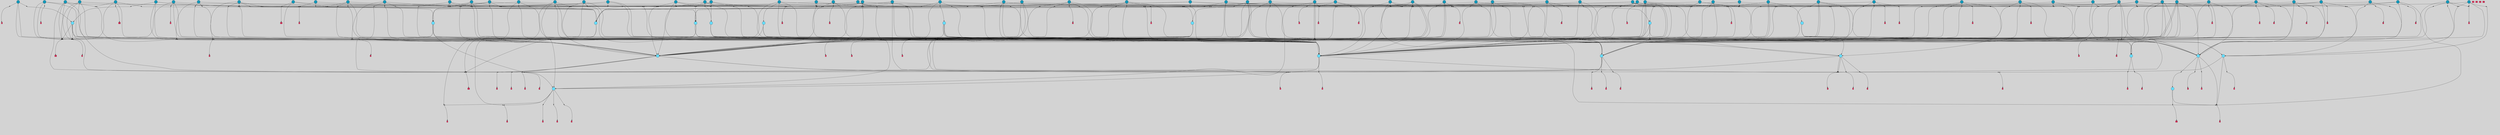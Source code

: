 // File exported with GEGELATI v1.3.1
// On the 2024-04-08 16:57:52
// With the File::TPGGraphDotExporter
digraph{
	graph[pad = "0.212, 0.055" bgcolor = lightgray]
	node[shape=circle style = filled label = ""]
		T3 [fillcolor="#66ddff"]
		T7 [fillcolor="#66ddff"]
		T9 [fillcolor="#66ddff"]
		T27 [fillcolor="#66ddff"]
		T82 [fillcolor="#66ddff"]
		T111 [fillcolor="#66ddff"]
		T129 [fillcolor="#66ddff"]
		T194 [fillcolor="#66ddff"]
		T319 [fillcolor="#66ddff"]
		T350 [fillcolor="#66ddff"]
		T413 [fillcolor="#66ddff"]
		T459 [fillcolor="#66ddff"]
		T557 [fillcolor="#66ddff"]
		T573 [fillcolor="#66ddff"]
		T592 [fillcolor="#1199bb"]
		T613 [fillcolor="#66ddff"]
		T695 [fillcolor="#66ddff"]
		T709 [fillcolor="#66ddff"]
		T718 [fillcolor="#1199bb"]
		T753 [fillcolor="#1199bb"]
		T754 [fillcolor="#1199bb"]
		T757 [fillcolor="#1199bb"]
		T767 [fillcolor="#66ddff"]
		T777 [fillcolor="#1199bb"]
		T778 [fillcolor="#1199bb"]
		T796 [fillcolor="#66ddff"]
		T804 [fillcolor="#1199bb"]
		T805 [fillcolor="#1199bb"]
		T806 [fillcolor="#1199bb"]
		T808 [fillcolor="#1199bb"]
		T809 [fillcolor="#1199bb"]
		T812 [fillcolor="#1199bb"]
		T47 [fillcolor="#1199bb"]
		T814 [fillcolor="#1199bb"]
		T815 [fillcolor="#1199bb"]
		T820 [fillcolor="#1199bb"]
		T823 [fillcolor="#1199bb"]
		T824 [fillcolor="#1199bb"]
		T825 [fillcolor="#1199bb"]
		T829 [fillcolor="#1199bb"]
		T830 [fillcolor="#1199bb"]
		T833 [fillcolor="#1199bb"]
		T843 [fillcolor="#1199bb"]
		T852 [fillcolor="#1199bb"]
		T853 [fillcolor="#1199bb"]
		T854 [fillcolor="#1199bb"]
		T855 [fillcolor="#1199bb"]
		T856 [fillcolor="#1199bb"]
		T857 [fillcolor="#1199bb"]
		T858 [fillcolor="#1199bb"]
		T859 [fillcolor="#1199bb"]
		T860 [fillcolor="#1199bb"]
		T861 [fillcolor="#1199bb"]
		T862 [fillcolor="#1199bb"]
		T863 [fillcolor="#1199bb"]
		T864 [fillcolor="#1199bb"]
		T866 [fillcolor="#1199bb"]
		T867 [fillcolor="#1199bb"]
		T717 [fillcolor="#1199bb"]
		T868 [fillcolor="#1199bb"]
		T870 [fillcolor="#1199bb"]
		T558 [fillcolor="#1199bb"]
		T874 [fillcolor="#1199bb"]
		T875 [fillcolor="#1199bb"]
		T876 [fillcolor="#1199bb"]
		T878 [fillcolor="#1199bb"]
		T879 [fillcolor="#1199bb"]
		T880 [fillcolor="#1199bb"]
		T882 [fillcolor="#1199bb"]
		T883 [fillcolor="#1199bb"]
		T884 [fillcolor="#1199bb"]
		T887 [fillcolor="#1199bb"]
		T888 [fillcolor="#1199bb"]
		T889 [fillcolor="#1199bb"]
		T890 [fillcolor="#1199bb"]
		T891 [fillcolor="#1199bb"]
		T892 [fillcolor="#1199bb"]
		T834 [fillcolor="#1199bb"]
		T893 [fillcolor="#1199bb"]
		T894 [fillcolor="#1199bb"]
		T895 [fillcolor="#1199bb"]
		T896 [fillcolor="#1199bb"]
		T897 [fillcolor="#1199bb"]
		T898 [fillcolor="#1199bb"]
		T899 [fillcolor="#1199bb"]
		T900 [fillcolor="#1199bb"]
		T901 [fillcolor="#1199bb"]
		T902 [fillcolor="#1199bb"]
		T903 [fillcolor="#1199bb"]
		T904 [fillcolor="#1199bb"]
		T905 [fillcolor="#1199bb"]
		P10370 [fillcolor="#cccccc" shape=point] //6|
		I10370 [shape=box style=invis label="6|1&2|6#1|7&#92;n10|7&2|0#1|5&#92;n9|4&0|1#2|2&#92;n8|6&0|0#1|0&#92;n"]
		P10370 -> I10370[style=invis]
		A6661 [fillcolor="#ff3366" shape=box margin=0.03 width=0 height=0 label="3"]
		T3 -> P10370 -> A6661
		P10371 [fillcolor="#cccccc" shape=point] //3|
		I10371 [shape=box style=invis label="7|6&2|4#0|2&#92;n10|3&2|7#1|4&#92;n11|6&0|4#0|1&#92;n7|1&0|0#2|6&#92;n7|6&0|3#2|6&#92;n4|0&2|6#0|1&#92;n4|4&2|5#0|2&#92;n4|6&0|4#2|7&#92;n10|0&2|3#1|5&#92;n2|6&0|5#0|2&#92;n1|0&2|3#0|7&#92;n1|6&2|0#0|5&#92;n6|2&0|1#0|7&#92;n9|2&0|3#2|7&#92;n5|3&0|6#0|6&#92;n1|7&2|5#2|3&#92;n8|1&2|7#0|6&#92;n1|0&2|5#2|1&#92;n7|1&2|2#2|5&#92;n7|4&2|6#0|3&#92;n"]
		P10371 -> I10371[style=invis]
		A6662 [fillcolor="#ff3366" shape=box margin=0.03 width=0 height=0 label="4"]
		T3 -> P10371 -> A6662
		P10372 [fillcolor="#cccccc" shape=point] //-3|
		I10372 [shape=box style=invis label="1|6&2|7#0|7&#92;n10|2&0|7#1|3&#92;n9|6&2|7#2|2&#92;n5|3&0|7#0|7&#92;n1|6&2|3#0|0&#92;n2|3&2|3#2|2&#92;n5|1&2|6#0|6&#92;n"]
		P10372 -> I10372[style=invis]
		A6663 [fillcolor="#ff3366" shape=box margin=0.03 width=0 height=0 label="7"]
		T7 -> P10372 -> A6663
		P10373 [fillcolor="#cccccc" shape=point] //5|
		I10373 [shape=box style=invis label="0|5&2|3#0|1&#92;n0|6&2|1#2|4&#92;n6|2&2|6#0|7&#92;n7|4&0|3#0|1&#92;n5|4&0|7#1|6&#92;n9|1&0|5#2|2&#92;n6|3&2|3#1|7&#92;n11|7&2|4#1|6&#92;n2|5&0|1#0|0&#92;n4|7&0|0#0|2&#92;n6|2&0|6#0|0&#92;n2|1&2|6#2|4&#92;n10|0&2|0#1|0&#92;n6|6&2|4#0|6&#92;n"]
		P10373 -> I10373[style=invis]
		A6664 [fillcolor="#ff3366" shape=box margin=0.03 width=0 height=0 label="8"]
		T7 -> P10373 -> A6664
		P10374 [fillcolor="#cccccc" shape=point] //-6|
		I10374 [shape=box style=invis label="11|1&0|7#2|0&#92;n10|4&0|1#1|0&#92;n4|3&2|4#2|1&#92;n0|5&2|0#0|0&#92;n6|1&0|0#0|3&#92;n8|2&2|0#0|4&#92;n11|4&2|0#1|6&#92;n7|0&2|6#2|3&#92;n5|3&2|6#2|0&#92;n2|0&2|0#0|4&#92;n"]
		P10374 -> I10374[style=invis]
		A6665 [fillcolor="#ff3366" shape=box margin=0.03 width=0 height=0 label="9"]
		T9 -> P10374 -> A6665
		P10375 [fillcolor="#cccccc" shape=point] //2|
		I10375 [shape=box style=invis label="6|3&2|7#1|4&#92;n8|6&0|0#2|5&#92;n2|1&0|2#0|3&#92;n8|7&0|6#0|4&#92;n2|1&2|0#0|1&#92;n0|0&2|2#2|3&#92;n6|6&0|7#2|1&#92;n6|1&0|7#2|6&#92;n5|4&2|7#0|4&#92;n0|3&0|4#2|0&#92;n11|0&2|0#2|5&#92;n4|5&2|5#2|4&#92;n5|7&0|6#0|4&#92;n9|7&2|5#0|3&#92;n5|4&2|1#0|3&#92;n5|3&0|1#1|7&#92;n0|4&0|3#2|5&#92;n"]
		P10375 -> I10375[style=invis]
		A6666 [fillcolor="#ff3366" shape=box margin=0.03 width=0 height=0 label="10"]
		T9 -> P10375 -> A6666
		P10376 [fillcolor="#cccccc" shape=point] //2|
		I10376 [shape=box style=invis label="9|1&2|3#0|1&#92;n5|2&2|0#2|4&#92;n3|6&2|5#2|7&#92;n7|0&2|5#0|4&#92;n1|2&0|3#0|5&#92;n7|3&2|7#0|0&#92;n"]
		P10376 -> I10376[style=invis]
		A6667 [fillcolor="#ff3366" shape=box margin=0.03 width=0 height=0 label="2"]
		T27 -> P10376 -> A6667
		P10377 [fillcolor="#cccccc" shape=point] //-6|
		I10377 [shape=box style=invis label="7|5&0|4#0|4&#92;n11|0&2|5#2|1&#92;n"]
		P10377 -> I10377[style=invis]
		A6668 [fillcolor="#ff3366" shape=box margin=0.03 width=0 height=0 label="3"]
		T27 -> P10377 -> A6668
		T27 -> P10371
		P10378 [fillcolor="#cccccc" shape=point] //0|
		I10378 [shape=box style=invis label="2|5&0|1#0|6&#92;n6|1&2|2#2|7&#92;n8|0&0|3#1|4&#92;n4|3&2|5#2|4&#92;n8|1&2|4#0|0&#92;n6|6&0|1#2|6&#92;n11|7&2|4#2|5&#92;n6|2&2|4#0|2&#92;n8|5&2|4#2|4&#92;n2|1&2|1#2|2&#92;n2|7&2|5#2|6&#92;n9|7&0|5#0|4&#92;n1|2&0|5#2|6&#92;n4|2&2|3#2|7&#92;n3|3&2|1#0|2&#92;n"]
		P10378 -> I10378[style=invis]
		A6669 [fillcolor="#ff3366" shape=box margin=0.03 width=0 height=0 label="5"]
		T27 -> P10378 -> A6669
		P10379 [fillcolor="#cccccc" shape=point] //0|
		I10379 [shape=box style=invis label="4|0&0|3#2|7&#92;n10|2&0|3#1|7&#92;n3|5&0|2#0|3&#92;n4|5&0|0#2|1&#92;n10|7&2|0#1|2&#92;n5|3&2|3#1|6&#92;n9|5&2|0#0|4&#92;n5|4&2|7#0|2&#92;n10|3&2|7#1|4&#92;n7|2&0|1#2|6&#92;n8|6&0|5#0|5&#92;n8|7&2|3#0|5&#92;n2|6&2|4#0|0&#92;n"]
		P10379 -> I10379[style=invis]
		A6670 [fillcolor="#ff3366" shape=box margin=0.03 width=0 height=0 label="5"]
		T27 -> P10379 -> A6670
		P10380 [fillcolor="#cccccc" shape=point] //6|
		I10380 [shape=box style=invis label="7|0&2|5#1|2&#92;n10|6&2|1#1|3&#92;n7|5&0|2#0|7&#92;n10|7&0|1#1|5&#92;n4|6&2|5#0|5&#92;n4|4&0|7#2|7&#92;n"]
		P10380 -> I10380[style=invis]
		A6671 [fillcolor="#ff3366" shape=box margin=0.03 width=0 height=0 label="7"]
		T82 -> P10380 -> A6671
		P10381 [fillcolor="#cccccc" shape=point] //6|
		I10381 [shape=box style=invis label="0|5&2|3#0|1&#92;n0|6&2|1#2|4&#92;n9|1&0|5#2|2&#92;n7|4&0|3#0|1&#92;n5|4&0|7#1|6&#92;n2|5&0|1#0|0&#92;n6|3&2|3#1|7&#92;n11|7&2|4#1|6&#92;n6|2&2|6#0|1&#92;n4|7&0|0#0|2&#92;n6|2&0|6#0|0&#92;n9|1&2|6#2|4&#92;n10|0&2|0#1|0&#92;n6|6&2|4#0|6&#92;n"]
		P10381 -> I10381[style=invis]
		A6672 [fillcolor="#ff3366" shape=box margin=0.03 width=0 height=0 label="8"]
		T82 -> P10381 -> A6672
		T82 -> P10374
		P10382 [fillcolor="#cccccc" shape=point] //-5|
		I10382 [shape=box style=invis label="0|0&2|3#0|2&#92;n10|5&0|6#1|3&#92;n7|3&0|6#2|3&#92;n3|4&0|6#0|6&#92;n10|5&0|2#1|1&#92;n5|0&0|1#0|3&#92;n6|6&2|5#1|5&#92;n7|4&0|2#1|7&#92;n5|7&0|1#2|5&#92;n1|5&0|0#0|3&#92;n7|5&2|1#2|6&#92;n9|0&0|2#0|0&#92;n4|0&2|4#0|0&#92;n4|6&0|0#2|3&#92;n3|1&0|6#2|5&#92;n7|7&2|1#2|3&#92;n9|4&2|2#0|6&#92;n"]
		P10382 -> I10382[style=invis]
		T111 -> P10382 -> T9
		P10383 [fillcolor="#cccccc" shape=point] //7|
		I10383 [shape=box style=invis label="7|4&2|1#2|0&#92;n4|1&2|4#2|3&#92;n5|0&2|0#2|2&#92;n6|1&2|4#2|6&#92;n"]
		P10383 -> I10383[style=invis]
		A6673 [fillcolor="#ff3366" shape=box margin=0.03 width=0 height=0 label="9"]
		T111 -> P10383 -> A6673
		P10384 [fillcolor="#cccccc" shape=point] //2|
		I10384 [shape=box style=invis label="3|0&2|0#0|1&#92;n11|2&0|7#1|6&#92;n8|7&2|4#0|5&#92;n5|3&0|2#2|6&#92;n4|4&2|4#2|6&#92;n3|0&0|7#0|1&#92;n2|7&2|2#2|5&#92;n9|3&2|6#2|7&#92;n7|7&0|0#0|4&#92;n6|1&2|4#1|3&#92;n5|4&2|0#1|6&#92;n1|3&0|7#0|4&#92;n"]
		P10384 -> I10384[style=invis]
		A6674 [fillcolor="#ff3366" shape=box margin=0.03 width=0 height=0 label="7"]
		T111 -> P10384 -> A6674
		T111 -> P10374
		P10385 [fillcolor="#cccccc" shape=point] //8|
		I10385 [shape=box style=invis label="9|0&0|1#2|0&#92;n10|1&2|5#1|4&#92;n8|2&2|6#0|4&#92;n2|4&2|5#2|3&#92;n4|2&2|2#0|2&#92;n7|5&0|2#0|0&#92;n8|2&2|1#1|3&#92;n8|7&0|7#2|1&#92;n1|1&0|0#0|7&#92;n5|6&2|5#1|0&#92;n6|6&2|5#0|0&#92;n11|4&0|3#2|6&#92;n4|2&2|4#0|7&#92;n5|6&0|1#2|0&#92;n11|3&0|2#0|7&#92;n"]
		P10385 -> I10385[style=invis]
		A6675 [fillcolor="#ff3366" shape=box margin=0.03 width=0 height=0 label="6"]
		T129 -> P10385 -> A6675
		P10386 [fillcolor="#cccccc" shape=point] //5|
		I10386 [shape=box style=invis label="3|0&2|0#0|1&#92;n3|0&0|7#0|1&#92;n5|3&0|2#2|6&#92;n4|4&2|4#2|6&#92;n11|2&0|7#1|6&#92;n2|7&2|2#2|5&#92;n9|3&2|6#2|7&#92;n7|7&0|0#0|4&#92;n6|1&2|4#2|3&#92;n5|4&2|0#1|6&#92;n1|3&0|7#0|4&#92;n"]
		P10386 -> I10386[style=invis]
		A6676 [fillcolor="#ff3366" shape=box margin=0.03 width=0 height=0 label="7"]
		T129 -> P10386 -> A6676
		P10387 [fillcolor="#cccccc" shape=point] //10|
		I10387 [shape=box style=invis label="4|5&2|7#2|1&#92;n1|7&2|3#0|6&#92;n3|5&2|2#0|3&#92;n10|3&0|7#1|4&#92;n7|1&0|4#2|6&#92;n10|2&0|3#1|7&#92;n9|5&2|0#0|4&#92;n4|0&0|3#2|7&#92;n11|4&2|6#1|2&#92;n5|4&2|7#0|2&#92;n2|6&2|4#0|0&#92;n6|5&0|7#2|1&#92;n5|3&2|3#1|6&#92;n10|7&2|0#1|2&#92;n"]
		P10387 -> I10387[style=invis]
		A6677 [fillcolor="#ff3366" shape=box margin=0.03 width=0 height=0 label="5"]
		T129 -> P10387 -> A6677
		P10388 [fillcolor="#cccccc" shape=point] //5|
		I10388 [shape=box style=invis label="9|4&2|3#1|3&#92;n0|4&2|4#0|5&#92;n6|1&2|6#2|5&#92;n4|0&0|5#2|0&#92;n"]
		P10388 -> I10388[style=invis]
		A6678 [fillcolor="#ff3366" shape=box margin=0.03 width=0 height=0 label="7"]
		T129 -> P10388 -> A6678
		P10389 [fillcolor="#cccccc" shape=point] //6|
		I10389 [shape=box style=invis label="9|4&2|7#0|6&#92;n8|4&0|1#1|0&#92;n1|3&0|0#2|1&#92;n2|4&0|6#2|2&#92;n5|1&2|5#0|7&#92;n3|0&0|3#2|6&#92;n2|2&2|6#0|2&#92;n8|4&0|4#2|2&#92;n5|1&2|4#0|3&#92;n9|4&0|6#0|6&#92;n5|0&2|2#1|5&#92;n11|7&0|0#1|1&#92;n0|4&0|3#0|3&#92;n7|7&2|4#2|5&#92;n1|5&0|1#2|1&#92;n"]
		P10389 -> I10389[style=invis]
		A6679 [fillcolor="#ff3366" shape=box margin=0.03 width=0 height=0 label="1"]
		T129 -> P10389 -> A6679
		P10390 [fillcolor="#cccccc" shape=point] //5|
		I10390 [shape=box style=invis label="3|0&2|0#2|1&#92;n3|0&0|7#0|1&#92;n5|3&0|2#2|6&#92;n4|4&2|4#2|6&#92;n5|4&2|0#1|6&#92;n2|7&2|2#2|5&#92;n1|3&0|7#0|4&#92;n11|6&2|2#0|7&#92;n7|7&0|0#0|4&#92;n6|1&2|4#2|3&#92;n11|0&0|7#1|6&#92;n9|3&2|6#2|7&#92;n"]
		P10390 -> I10390[style=invis]
		A6680 [fillcolor="#ff3366" shape=box margin=0.03 width=0 height=0 label="7"]
		T194 -> P10390 -> A6680
		P10391 [fillcolor="#cccccc" shape=point] //4|
		I10391 [shape=box style=invis label="7|1&0|6#0|1&#92;n6|7&2|7#1|7&#92;n10|1&2|1#1|1&#92;n9|6&2|2#1|4&#92;n4|7&0|4#2|2&#92;n9|6&0|5#1|1&#92;n10|0&2|6#1|6&#92;n5|1&0|1#2|3&#92;n10|1&0|5#1|0&#92;n3|4&2|3#0|0&#92;n8|2&0|5#2|4&#92;n1|6&2|0#0|0&#92;n2|3&0|1#2|6&#92;n5|2&2|2#1|6&#92;n2|2&0|1#2|1&#92;n3|1&2|7#0|3&#92;n6|7&2|3#0|4&#92;n"]
		P10391 -> I10391[style=invis]
		A6681 [fillcolor="#ff3366" shape=box margin=0.03 width=0 height=0 label="10"]
		T194 -> P10391 -> A6681
		P10392 [fillcolor="#cccccc" shape=point] //-4|
		I10392 [shape=box style=invis label="0|4&0|0#2|7&#92;n8|5&2|4#2|4&#92;n4|3&2|5#2|4&#92;n11|7&2|2#2|5&#92;n6|5&2|2#2|7&#92;n3|2&0|7#0|7&#92;n3|3&2|1#0|3&#92;n2|6&0|3#2|5&#92;n0|1&2|6#2|2&#92;n8|2&0|0#1|6&#92;n0|7&0|5#0|4&#92;n9|5&0|3#2|7&#92;n2|7&2|5#2|6&#92;n9|0&2|0#0|1&#92;n1|2&2|4#0|2&#92;n"]
		P10392 -> I10392[style=invis]
		T194 -> P10392 -> T27
		P10393 [fillcolor="#cccccc" shape=point] //7|
		I10393 [shape=box style=invis label="7|4&2|7#0|4&#92;n4|6&0|1#2|5&#92;n2|1&2|3#0|0&#92;n4|3&2|0#0|1&#92;n0|0&2|7#2|7&#92;n7|7&0|5#2|3&#92;n5|0&2|1#2|2&#92;n10|0&0|4#1|2&#92;n4|4&0|7#0|0&#92;n6|7&0|2#0|1&#92;n1|4&2|5#0|4&#92;n"]
		P10393 -> I10393[style=invis]
		A6682 [fillcolor="#ff3366" shape=box margin=0.03 width=0 height=0 label="0"]
		T194 -> P10393 -> A6682
		P10394 [fillcolor="#cccccc" shape=point] //9|
		I10394 [shape=box style=invis label="11|0&2|0#1|1&#92;n3|6&0|6#0|0&#92;n1|4&0|0#2|4&#92;n7|5&2|2#1|3&#92;n11|7&2|6#1|7&#92;n5|2&0|6#1|5&#92;n9|5&0|6#0|3&#92;n2|2&2|7#0|5&#92;n9|3&2|2#2|0&#92;n11|0&2|7#0|1&#92;n1|1&2|0#0|1&#92;n6|6&0|6#1|2&#92;n9|7&0|1#0|3&#92;n2|0&2|4#2|5&#92;n2|4&2|2#0|0&#92;n6|1&2|1#1|7&#92;n10|7&2|5#1|6&#92;n11|5&2|7#2|4&#92;n"]
		P10394 -> I10394[style=invis]
		A6683 [fillcolor="#ff3366" shape=box margin=0.03 width=0 height=0 label="1"]
		T319 -> P10394 -> A6683
		T319 -> P10388
		P10395 [fillcolor="#cccccc" shape=point] //9|
		I10395 [shape=box style=invis label="9|6&2|0#1|3&#92;n7|1&0|3#0|4&#92;n9|6&2|0#0|1&#92;n1|5&0|0#0|5&#92;n8|6&2|4#0|0&#92;n7|4&2|4#0|7&#92;n6|0&2|4#2|0&#92;n7|7&2|4#2|2&#92;n"]
		P10395 -> I10395[style=invis]
		A6684 [fillcolor="#ff3366" shape=box margin=0.03 width=0 height=0 label="5"]
		T319 -> P10395 -> A6684
		T319 -> P10392
		P10396 [fillcolor="#cccccc" shape=point] //-4|
		I10396 [shape=box style=invis label="11|3&0|7#1|7&#92;n11|7&0|7#2|7&#92;n5|3&0|3#2|0&#92;n0|1&2|2#0|4&#92;n0|0&0|4#2|5&#92;n6|3&2|1#2|3&#92;n11|7&0|0#0|4&#92;n0|0&0|0#0|2&#92;n1|1&0|4#0|3&#92;n6|5&2|7#1|2&#92;n6|6&0|3#2|7&#92;n6|2&0|4#0|0&#92;n5|5&2|6#0|5&#92;n"]
		P10396 -> I10396[style=invis]
		A6685 [fillcolor="#ff3366" shape=box margin=0.03 width=0 height=0 label="8"]
		T319 -> P10396 -> A6685
		T350 -> P10392
		T350 -> P10393
		P10397 [fillcolor="#cccccc" shape=point] //3|
		I10397 [shape=box style=invis label="5|4&2|7#0|1&#92;n0|6&0|6#2|2&#92;n9|5&2|2#2|0&#92;n3|6&2|7#0|2&#92;n3|5&0|0#0|6&#92;n2|6&0|6#2|2&#92;n2|6&2|2#0|0&#92;n5|1&0|4#0|5&#92;n2|6&0|5#2|5&#92;n1|0&0|7#2|2&#92;n4|7&0|6#2|4&#92;n7|3&0|6#2|5&#92;n1|1&0|1#0|3&#92;n"]
		P10397 -> I10397[style=invis]
		A6686 [fillcolor="#ff3366" shape=box margin=0.03 width=0 height=0 label="1"]
		T350 -> P10397 -> A6686
		P10398 [fillcolor="#cccccc" shape=point] //-2|
		I10398 [shape=box style=invis label="2|0&2|3#2|5&#92;n10|3&2|7#1|4&#92;n8|1&2|7#0|6&#92;n7|6&0|3#2|6&#92;n4|0&2|6#0|1&#92;n4|4&2|5#0|2&#92;n4|6&0|2#2|7&#92;n7|6&2|4#0|2&#92;n11|7&2|7#0|3&#92;n6|6&0|3#0|6&#92;n1|6&2|0#0|5&#92;n11|6&0|4#0|1&#92;n2|6&0|5#0|2&#92;n6|2&0|1#0|7&#92;n9|2&0|3#2|7&#92;n5|3&0|6#0|6&#92;n7|1&2|2#2|5&#92;n1|0&2|3#0|7&#92;n1|0&2|5#0|1&#92;n3|4&2|6#0|3&#92;n"]
		P10398 -> I10398[style=invis]
		A6687 [fillcolor="#ff3366" shape=box margin=0.03 width=0 height=0 label="4"]
		T350 -> P10398 -> A6687
		T350 -> P10393
		P10399 [fillcolor="#cccccc" shape=point] //-4|
		I10399 [shape=box style=invis label="1|5&2|1#2|4&#92;n3|0&2|3#2|6&#92;n0|3&0|0#0|1&#92;n8|6&2|5#1|5&#92;n9|7&2|5#2|0&#92;n4|1&0|7#2|2&#92;n4|2&0|3#0|0&#92;n"]
		P10399 -> I10399[style=invis]
		A6688 [fillcolor="#ff3366" shape=box margin=0.03 width=0 height=0 label="2"]
		T413 -> P10399 -> A6688
		T413 -> P10381
		P10400 [fillcolor="#cccccc" shape=point] //-4|
		I10400 [shape=box style=invis label="7|5&2|2#0|7&#92;n9|6&2|3#0|3&#92;n10|6&2|1#1|0&#92;n8|0&0|5#1|3&#92;n7|5&0|5#1|5&#92;n5|1&2|5#2|1&#92;n"]
		P10400 -> I10400[style=invis]
		A6689 [fillcolor="#ff3366" shape=box margin=0.03 width=0 height=0 label="7"]
		T413 -> P10400 -> A6689
		T413 -> P10391
		P10401 [fillcolor="#cccccc" shape=point] //-5|
		I10401 [shape=box style=invis label="7|7&2|4#0|6&#92;n8|5&2|1#0|3&#92;n0|0&0|0#2|7&#92;n2|2&0|5#2|4&#92;n1|0&2|5#0|2&#92;n11|1&2|3#0|5&#92;n2|7&2|0#2|3&#92;n9|4&2|7#1|2&#92;n5|5&0|7#0|5&#92;n"]
		P10401 -> I10401[style=invis]
		T413 -> P10401 -> T319
		T459 -> P10399
		T459 -> P10400
		T459 -> P10391
		T459 -> P10401
		P10402 [fillcolor="#cccccc" shape=point] //8|
		I10402 [shape=box style=invis label="6|5&2|5#0|4&#92;n9|0&0|5#0|7&#92;n2|6&0|4#2|4&#92;n7|1&0|3#0|2&#92;n1|4&2|4#0|3&#92;n3|2&2|2#0|3&#92;n"]
		P10402 -> I10402[style=invis]
		T459 -> P10402 -> T350
		T557 -> P10401
		T557 -> P10370
		T557 -> P10391
		P10403 [fillcolor="#cccccc" shape=point] //4|
		I10403 [shape=box style=invis label="7|1&0|6#0|1&#92;n5|2&2|5#1|6&#92;n10|1&2|1#1|1&#92;n9|6&2|2#1|4&#92;n4|7&0|4#2|2&#92;n9|6&0|4#1|1&#92;n10|0&2|6#1|6&#92;n5|1&0|1#2|3&#92;n1|6&2|0#0|1&#92;n8|2&0|5#2|4&#92;n3|4&2|3#0|0&#92;n10|1&0|5#1|0&#92;n2|2&0|1#2|1&#92;n3|1&2|7#0|3&#92;n"]
		P10403 -> I10403[style=invis]
		A6690 [fillcolor="#ff3366" shape=box margin=0.03 width=0 height=0 label="10"]
		T557 -> P10403 -> A6690
		P10404 [fillcolor="#cccccc" shape=point] //1|
		I10404 [shape=box style=invis label="10|5&2|0#1|7&#92;n9|2&2|7#2|2&#92;n9|0&2|5#2|1&#92;n"]
		P10404 -> I10404[style=invis]
		A6691 [fillcolor="#ff3366" shape=box margin=0.03 width=0 height=0 label="3"]
		T557 -> P10404 -> A6691
		P10405 [fillcolor="#cccccc" shape=point] //10|
		I10405 [shape=box style=invis label="11|1&0|6#1|0&#92;n6|0&0|1#1|1&#92;n"]
		P10405 -> I10405[style=invis]
		A6692 [fillcolor="#ff3366" shape=box margin=0.03 width=0 height=0 label="3"]
		T573 -> P10405 -> A6692
		P10406 [fillcolor="#cccccc" shape=point] //0|
		I10406 [shape=box style=invis label="4|3&0|6#0|3&#92;n5|7&2|3#2|2&#92;n1|4&2|6#0|3&#92;n11|1&0|4#2|6&#92;n9|6&2|4#1|4&#92;n2|4&0|5#0|7&#92;n10|0&0|6#1|2&#92;n3|1&0|6#0|2&#92;n2|7&2|7#2|6&#92;n5|2&0|5#1|5&#92;n10|4&2|5#1|7&#92;n10|6&2|0#1|4&#92;n8|4&2|1#2|5&#92;n1|4&2|7#2|0&#92;n4|0&0|4#2|4&#92;n4|5&2|7#0|6&#92;n11|5&2|6#2|3&#92;n0|3&0|5#0|1&#92;n"]
		P10406 -> I10406[style=invis]
		T573 -> P10406 -> T111
		P10407 [fillcolor="#cccccc" shape=point] //-7|
		I10407 [shape=box style=invis label="8|0&0|5#0|1&#92;n11|3&0|7#1|6&#92;n5|1&0|6#2|7&#92;n5|7&0|1#1|4&#92;n0|6&2|0#0|7&#92;n10|2&2|5#1|6&#92;n0|0&2|1#0|7&#92;n0|0&2|5#0|1&#92;n0|3&2|2#2|3&#92;n9|3&0|5#0|6&#92;n"]
		P10407 -> I10407[style=invis]
		T573 -> P10407 -> T7
		P10408 [fillcolor="#cccccc" shape=point] //0|
		I10408 [shape=box style=invis label="4|3&0|6#0|3&#92;n5|7&2|3#2|2&#92;n5|6&0|7#1|2&#92;n1|4&2|6#0|3&#92;n11|1&0|4#2|6&#92;n9|5&2|4#1|4&#92;n2|4&0|5#0|7&#92;n10|0&0|6#1|2&#92;n3|1&0|6#0|2&#92;n2|7&2|7#2|6&#92;n5|2&0|5#1|5&#92;n10|4&2|5#1|7&#92;n10|6&2|0#1|4&#92;n8|4&2|1#2|5&#92;n4|0&0|4#2|4&#92;n4|5&2|7#0|6&#92;n11|5&2|6#2|3&#92;n0|3&0|5#0|1&#92;n"]
		P10408 -> I10408[style=invis]
		T573 -> P10408 -> T111
		P10409 [fillcolor="#cccccc" shape=point] //-6|
		I10409 [shape=box style=invis label="4|3&2|4#2|1&#92;n3|3&0|1#2|0&#92;n8|1&2|6#0|4&#92;n6|1&0|0#0|3&#92;n2|0&2|0#0|4&#92;n9|6&2|6#1|0&#92;n3|1&2|3#2|6&#92;n6|0&2|0#0|1&#92;n5|3&2|7#2|0&#92;n4|1&2|4#2|4&#92;n7|7&2|3#1|4&#92;n4|1&0|2#0|0&#92;n7|6&0|5#1|7&#92;n"]
		P10409 -> I10409[style=invis]
		A6693 [fillcolor="#ff3366" shape=box margin=0.03 width=0 height=0 label="9"]
		T573 -> P10409 -> A6693
		T592 -> P10401
		T592 -> P10391
		T592 -> P10403
		T592 -> P10404
		P10410 [fillcolor="#cccccc" shape=point] //-6|
		I10410 [shape=box style=invis label="0|3&2|3#2|0&#92;n3|7&2|2#2|6&#92;n11|5&2|6#0|2&#92;n5|5&2|6#2|0&#92;n3|0&0|6#0|3&#92;n4|7&0|7#2|7&#92;n7|2&2|5#1|5&#92;n9|4&2|3#1|5&#92;n2|5&2|7#2|4&#92;n1|2&0|5#0|1&#92;n5|4&2|4#1|3&#92;n7|0&0|7#1|1&#92;n9|3&0|6#1|4&#92;n"]
		P10410 -> I10410[style=invis]
		A6694 [fillcolor="#ff3366" shape=box margin=0.03 width=0 height=0 label="5"]
		T592 -> P10410 -> A6694
		P10411 [fillcolor="#cccccc" shape=point] //4|
		I10411 [shape=box style=invis label="0|5&2|3#0|1&#92;n0|6&2|1#0|4&#92;n6|6&2|4#0|6&#92;n4|4&0|6#0|3&#92;n10|0&2|0#1|5&#92;n2|5&0|1#0|0&#92;n7|4&0|3#0|1&#92;n11|7&2|4#1|6&#92;n1|1&0|5#2|2&#92;n6|2&2|6#0|1&#92;n1|2&0|6#0|0&#92;n9|3&2|0#0|0&#92;n9|2&2|6#2|4&#92;n7|4&0|0#2|1&#92;n6|3&2|3#1|7&#92;n0|0&2|4#2|5&#92;n"]
		P10411 -> I10411[style=invis]
		A6695 [fillcolor="#ff3366" shape=box margin=0.03 width=0 height=0 label="8"]
		T613 -> P10411 -> A6695
		T613 -> P10400
		P10412 [fillcolor="#cccccc" shape=point] //2|
		I10412 [shape=box style=invis label="7|7&2|4#0|6&#92;n8|5&2|1#0|3&#92;n9|7&2|2#2|2&#92;n0|0&0|0#2|7&#92;n1|0&2|5#0|2&#92;n2|2&0|5#2|4&#92;n11|1&2|3#0|5&#92;n2|7&2|1#2|3&#92;n9|4&2|7#1|2&#92;n5|0&0|7#0|5&#92;n"]
		P10412 -> I10412[style=invis]
		T613 -> P10412 -> T319
		T613 -> P10387
		P10413 [fillcolor="#cccccc" shape=point] //8|
		I10413 [shape=box style=invis label="11|4&2|0#1|6&#92;n4|3&0|6#0|5&#92;n3|0&2|6#0|3&#92;n9|3&2|5#0|5&#92;n2|6&0|6#2|1&#92;n9|7&0|5#1|4&#92;n"]
		P10413 -> I10413[style=invis]
		T613 -> P10413 -> T194
		P10414 [fillcolor="#cccccc" shape=point] //-5|
		I10414 [shape=box style=invis label="0|5&2|3#0|1&#92;n0|6&2|1#2|4&#92;n6|2&2|6#0|7&#92;n9|0&2|7#1|1&#92;n7|4&0|3#0|1&#92;n3|5&2|7#0|6&#92;n11|7&2|3#1|6&#92;n2|1&2|6#2|4&#92;n5|0&0|7#1|6&#92;n2|5&0|1#0|0&#92;n4|7&0|0#0|2&#92;n6|2&0|6#0|0&#92;n9|1&2|5#2|2&#92;n10|0&0|0#1|0&#92;n2|7&2|6#0|3&#92;n6|6&2|4#0|6&#92;n"]
		P10414 -> I10414[style=invis]
		T695 -> P10414 -> T129
		P10415 [fillcolor="#cccccc" shape=point] //-5|
		I10415 [shape=box style=invis label="11|4&2|0#1|6&#92;n2|6&0|6#2|1&#92;n9|1&2|5#0|5&#92;n3|0&2|6#0|3&#92;n9|7&0|5#1|4&#92;n"]
		P10415 -> I10415[style=invis]
		T695 -> P10415 -> T194
		P10416 [fillcolor="#cccccc" shape=point] //4|
		I10416 [shape=box style=invis label="0|5&2|3#0|1&#92;n0|6&2|1#2|4&#92;n6|2&2|6#0|7&#92;n9|1&2|5#2|2&#92;n7|4&0|3#0|1&#92;n11|7&2|4#1|6&#92;n9|0&2|7#1|1&#92;n5|4&0|7#1|6&#92;n2|5&0|1#0|0&#92;n4|7&0|0#0|2&#92;n6|2&0|6#0|0&#92;n2|1&2|6#2|4&#92;n10|0&0|0#1|0&#92;n2|7&2|6#0|3&#92;n6|6&2|4#0|6&#92;n"]
		P10416 -> I10416[style=invis]
		T695 -> P10416 -> T129
		P10417 [fillcolor="#cccccc" shape=point] //9|
		I10417 [shape=box style=invis label="8|0&0|5#0|1&#92;n0|6&2|0#0|7&#92;n5|7&0|1#1|4&#92;n5|1&0|6#2|7&#92;n11|3&0|7#1|6&#92;n10|2&2|5#1|6&#92;n10|0&0|3#1|4&#92;n0|0&2|5#0|7&#92;n0|0&2|5#0|1&#92;n0|4&2|2#2|3&#92;n11|7&2|5#0|5&#92;n"]
		P10417 -> I10417[style=invis]
		T695 -> P10417 -> T7
		P10418 [fillcolor="#cccccc" shape=point] //0|
		I10418 [shape=box style=invis label="8|5&2|3#1|7&#92;n9|7&2|3#2|7&#92;n2|0&2|1#2|4&#92;n"]
		P10418 -> I10418[style=invis]
		T709 -> P10418 -> T27
		T709 -> P10413
		P10419 [fillcolor="#cccccc" shape=point] //0|
		I10419 [shape=box style=invis label="4|4&2|6#2|1&#92;n9|6&2|0#2|0&#92;n4|3&0|6#0|5&#92;n3|0&2|6#0|3&#92;n11|4&2|0#1|6&#92;n2|6&0|6#2|1&#92;n2|7&0|5#2|4&#92;n9|3&2|5#0|5&#92;n"]
		P10419 -> I10419[style=invis]
		T709 -> P10419 -> T194
		T709 -> P10417
		P10420 [fillcolor="#cccccc" shape=point] //10|
		I10420 [shape=box style=invis label="9|3&2|7#1|1&#92;n0|2&2|6#2|4&#92;n2|1&0|0#0|7&#92;n0|5&0|6#0|4&#92;n6|0&0|4#2|7&#92;n"]
		P10420 -> I10420[style=invis]
		T709 -> P10420 -> T319
		T718 -> P10416
		P10421 [fillcolor="#cccccc" shape=point] //-2|
		I10421 [shape=box style=invis label="5|3&2|5#0|5&#92;n11|6&2|7#1|6&#92;n0|7&2|1#0|6&#92;n4|1&2|5#0|0&#92;n2|6&0|6#2|1&#92;n1|0&2|6#0|3&#92;n"]
		P10421 -> I10421[style=invis]
		T718 -> P10421 -> T194
		T718 -> P10413
		P10422 [fillcolor="#cccccc" shape=point] //-1|
		I10422 [shape=box style=invis label="1|7&2|1#0|6&#92;n8|1&2|3#0|5&#92;n10|6&2|7#1|0&#92;n1|7&2|5#0|2&#92;n0|3&0|3#2|2&#92;n3|5&0|1#0|0&#92;n3|5&0|2#0|3&#92;n1|5&2|0#0|4&#92;n5|7&2|2#2|5&#92;n4|0&2|3#0|3&#92;n"]
		P10422 -> I10422[style=invis]
		T718 -> P10422 -> T3
		T718 -> P10413
		T753 -> P10416
		P10423 [fillcolor="#cccccc" shape=point] //4|
		I10423 [shape=box style=invis label="10|0&2|3#1|5&#92;n7|1&0|0#2|6&#92;n1|0&2|3#0|7&#92;n4|0&2|6#0|1&#92;n5|3&0|6#0|6&#92;n1|7&2|5#2|0&#92;n7|6&2|4#0|1&#92;n7|6&0|4#2|6&#92;n2|6&0|5#0|2&#92;n1|6&2|0#0|5&#92;n6|2&0|1#0|7&#92;n9|2&0|3#2|7&#92;n4|4&2|0#0|2&#92;n4|6&0|4#2|7&#92;n8|1&2|7#0|6&#92;n11|4&2|0#2|3&#92;n1|0&2|5#0|1&#92;n7|1&2|2#2|5&#92;n4|2&2|5#2|2&#92;n"]
		P10423 -> I10423[style=invis]
		T753 -> P10423 -> T459
		P10424 [fillcolor="#cccccc" shape=point] //-8|
		I10424 [shape=box style=invis label="6|0&2|1#2|4&#92;n1|3&2|6#0|2&#92;n10|5&2|1#1|7&#92;n7|7&2|3#0|6&#92;n9|1&2|3#0|0&#92;n11|2&2|4#2|0&#92;n5|2&0|2#1|1&#92;n1|6&0|4#2|4&#92;n7|4&0|6#2|3&#92;n"]
		P10424 -> I10424[style=invis]
		A6696 [fillcolor="#ff3366" shape=box margin=0.03 width=0 height=0 label="0"]
		T753 -> P10424 -> A6696
		P10425 [fillcolor="#cccccc" shape=point] //-9|
		I10425 [shape=box style=invis label="7|6&0|7#1|2&#92;n2|7&2|7#2|6&#92;n10|6&0|0#1|1&#92;n1|4&2|6#0|6&#92;n11|0&0|6#1|2&#92;n10|4&2|0#1|0&#92;n5|2&0|5#1|5&#92;n10|4&0|5#1|7&#92;n6|0&0|4#2|7&#92;n11|0&2|6#2|3&#92;n8|4&2|1#1|5&#92;n4|5&2|7#0|6&#92;n0|3&2|4#0|1&#92;n10|0&0|2#1|4&#92;n1|5&0|7#0|3&#92;n"]
		P10425 -> I10425[style=invis]
		T753 -> P10425 -> T111
		P10426 [fillcolor="#cccccc" shape=point] //3|
		I10426 [shape=box style=invis label="0|0&2|3#0|1&#92;n0|6&2|1#2|4&#92;n6|2&2|6#0|7&#92;n4|7&0|0#0|2&#92;n7|4&0|3#0|1&#92;n11|7&2|4#1|6&#92;n9|0&2|7#1|1&#92;n5|4&0|7#1|6&#92;n2|5&0|1#0|0&#92;n9|1&2|5#2|2&#92;n6|2&0|6#0|0&#92;n2|1&2|6#2|4&#92;n10|0&0|0#1|0&#92;n2|7&2|6#0|3&#92;n6|6&2|4#0|6&#92;n"]
		P10426 -> I10426[style=invis]
		T754 -> P10426 -> T695
		P10427 [fillcolor="#cccccc" shape=point] //8|
		I10427 [shape=box style=invis label="11|4&2|4#1|6&#92;n9|3&2|5#0|5&#92;n3|0&2|6#0|3&#92;n4|3&0|6#0|5&#92;n2|6&0|6#2|1&#92;n9|7&0|5#1|4&#92;n"]
		P10427 -> I10427[style=invis]
		T754 -> P10427 -> T194
		T754 -> P10408
		T757 -> P10413
		P10428 [fillcolor="#cccccc" shape=point] //-7|
		I10428 [shape=box style=invis label="3|0&2|6#2|3&#92;n10|3&2|2#1|4&#92;n8|5&2|1#2|7&#92;n3|5&0|3#2|5&#92;n1|7&2|6#2|0&#92;n"]
		P10428 -> I10428[style=invis]
		T757 -> P10428 -> T350
		P10429 [fillcolor="#cccccc" shape=point] //-9|
		I10429 [shape=box style=invis label="3|4&0|7#0|6&#92;n8|0&0|5#1|3&#92;n6|0&2|7#2|6&#92;n7|5&2|2#2|7&#92;n3|2&0|1#2|7&#92;n9|5&0|5#0|5&#92;n10|5&0|6#1|0&#92;n9|6&2|3#0|3&#92;n"]
		P10429 -> I10429[style=invis]
		A6697 [fillcolor="#ff3366" shape=box margin=0.03 width=0 height=0 label="7"]
		T757 -> P10429 -> A6697
		P10430 [fillcolor="#cccccc" shape=point] //4|
		I10430 [shape=box style=invis label="2|6&2|6#0|1&#92;n3|0&2|6#0|3&#92;n9|3&2|5#0|5&#92;n4|3&2|6#0|5&#92;n9|7&0|5#1|4&#92;n"]
		P10430 -> I10430[style=invis]
		T757 -> P10430 -> T194
		P10431 [fillcolor="#cccccc" shape=point] //6|
		I10431 [shape=box style=invis label="0|5&0|3#0|2&#92;n5|7&0|4#0|1&#92;n10|0&2|2#1|2&#92;n8|7&2|0#1|7&#92;n10|6&2|2#1|5&#92;n"]
		P10431 -> I10431[style=invis]
		A6698 [fillcolor="#ff3366" shape=box margin=0.03 width=0 height=0 label="2"]
		T767 -> P10431 -> A6698
		T767 -> P10413
		P10432 [fillcolor="#cccccc" shape=point] //-1|
		I10432 [shape=box style=invis label="2|1&2|6#2|4&#92;n2|3&2|4#2|7&#92;n0|4&2|5#0|1&#92;n5|7&2|1#2|3&#92;n0|6&2|1#2|4&#92;n7|4&0|3#0|1&#92;n10|0&0|0#1|0&#92;n9|1&0|5#2|2&#92;n5|4&0|7#1|6&#92;n2|5&0|1#0|0&#92;n4|7&0|0#0|4&#92;n6|2&0|6#0|0&#92;n9|0&2|7#1|1&#92;n11|7&2|4#1|1&#92;n"]
		P10432 -> I10432[style=invis]
		T767 -> P10432 -> T129
		P10433 [fillcolor="#cccccc" shape=point] //6|
		I10433 [shape=box style=invis label="1|4&2|6#0|3&#92;n11|7&0|6#2|3&#92;n5|7&2|3#2|2&#92;n11|1&0|4#2|6&#92;n8|7&0|4#2|1&#92;n9|6&2|4#1|4&#92;n3|2&2|2#0|6&#92;n2|4&0|5#0|7&#92;n10|0&0|1#1|2&#92;n2|7&2|7#2|6&#92;n4|3&0|6#0|3&#92;n5|0&0|5#1|5&#92;n10|6&2|0#1|4&#92;n8|4&2|1#2|5&#92;n1|4&2|7#2|0&#92;n4|3&0|4#2|4&#92;n4|5&2|7#0|6&#92;n11|5&2|6#2|6&#92;n0|3&0|5#0|1&#92;n"]
		P10433 -> I10433[style=invis]
		T767 -> P10433 -> T129
		T767 -> P10400
		P10434 [fillcolor="#cccccc" shape=point] //-9|
		I10434 [shape=box style=invis label="1|7&0|2#0|4&#92;n0|3&2|3#2|2&#92;n1|7&2|1#2|6&#92;n4|5&2|1#0|0&#92;n2|5&2|0#0|2&#92;n1|0&2|2#2|5&#92;n8|6&0|0#1|5&#92;n1|3&0|3#2|3&#92;n6|5&2|6#2|7&#92;n10|3&2|5#1|5&#92;n3|7&2|5#2|2&#92;n3|5&2|1#0|3&#92;n6|7&2|2#1|1&#92;n8|1&2|3#0|5&#92;n"]
		P10434 -> I10434[style=invis]
		T777 -> P10434 -> T459
		P10435 [fillcolor="#cccccc" shape=point] //9|
		I10435 [shape=box style=invis label="0|3&0|3#0|1&#92;n10|0&0|6#1|2&#92;n4|3&0|6#0|3&#92;n11|4&2|4#2|7&#92;n3|3&0|2#0|1&#92;n9|6&2|7#1|6&#92;n7|0&0|1#1|7&#92;n9|1&2|4#1|4&#92;n8|2&2|4#0|0&#92;n9|4&0|4#2|1&#92;n6|7&0|4#1|4&#92;n1|4&2|6#0|3&#92;n5|2&0|7#1|5&#92;n5|7&2|3#2|2&#92;n4|1&2|7#0|4&#92;n10|4&2|1#1|7&#92;n2|7&2|7#2|6&#92;n9|6&0|4#2|4&#92;n"]
		P10435 -> I10435[style=invis]
		T777 -> P10435 -> T111
		P10436 [fillcolor="#cccccc" shape=point] //8|
		I10436 [shape=box style=invis label="11|5&0|6#2|6&#92;n0|0&2|6#2|0&#92;n11|7&0|6#2|3&#92;n5|0&0|5#1|5&#92;n11|1&0|4#2|6&#92;n9|6&2|4#1|4&#92;n3|1&2|3#0|6&#92;n4|3&0|6#0|3&#92;n10|0&0|1#1|2&#92;n0|3&0|5#2|1&#92;n1|4&2|6#0|3&#92;n5|7&2|3#2|1&#92;n10|6&2|0#1|4&#92;n8|4&2|1#2|5&#92;n5|2&2|0#2|4&#92;n1|4&2|7#2|0&#92;n4|3&0|4#2|4&#92;n4|5&2|7#0|6&#92;n2|7&2|7#2|6&#92;n2|4&0|5#0|7&#92;n"]
		P10436 -> I10436[style=invis]
		T777 -> P10436 -> T129
		T777 -> P10416
		T778 -> P10416
		T778 -> P10413
		T778 -> P10413
		P10437 [fillcolor="#cccccc" shape=point] //-6|
		I10437 [shape=box style=invis label="0|3&0|3#0|1&#92;n6|6&2|5#0|1&#92;n5|7&2|3#2|2&#92;n4|3&0|6#0|3&#92;n11|4&2|4#2|7&#92;n10|0&0|6#1|2&#92;n7|0&0|0#1|7&#92;n9|1&2|4#1|4&#92;n8|2&2|4#0|0&#92;n9|4&0|4#2|1&#92;n1|4&2|6#0|3&#92;n5|2&0|7#1|5&#92;n3|5&0|2#0|1&#92;n4|1&2|7#0|4&#92;n10|4&2|1#1|7&#92;n2|7&2|7#2|6&#92;n9|6&0|4#2|4&#92;n"]
		P10437 -> I10437[style=invis]
		T778 -> P10437 -> T111
		T778 -> P10417
		P10438 [fillcolor="#cccccc" shape=point] //-9|
		I10438 [shape=box style=invis label="11|7&2|1#2|1&#92;n10|7&2|6#1|5&#92;n5|3&0|5#1|3&#92;n2|6&0|4#0|6&#92;n6|4&2|4#1|3&#92;n5|0&2|1#1|4&#92;n6|0&0|4#0|3&#92;n7|7&0|4#1|0&#92;n11|6&0|6#0|3&#92;n"]
		P10438 -> I10438[style=invis]
		T796 -> P10438 -> T82
		T796 -> P10413
		T796 -> P10413
		P10439 [fillcolor="#cccccc" shape=point] //5|
		I10439 [shape=box style=invis label="5|3&0|0#1|3&#92;n2|0&2|5#0|2&#92;n6|4&2|0#2|3&#92;n10|0&2|1#1|6&#92;n"]
		P10439 -> I10439[style=invis]
		T796 -> P10439 -> T319
		T796 -> P10436
		P10440 [fillcolor="#cccccc" shape=point] //-7|
		I10440 [shape=box style=invis label="4|6&0|4#0|1&#92;n8|4&0|0#2|0&#92;n11|7&2|2#2|2&#92;n9|6&2|5#1|0&#92;n0|6&0|4#2|5&#92;n6|0&2|7#2|5&#92;n11|2&2|5#1|1&#92;n7|0&0|4#0|7&#92;n2|2&2|6#0|1&#92;n6|6&2|2#0|6&#92;n2|5&0|1#0|0&#92;n7|3&2|7#0|3&#92;n2|7&0|0#2|2&#92;n"]
		P10440 -> I10440[style=invis]
		T804 -> P10440 -> T129
		T804 -> P10413
		T804 -> P10432
		T804 -> P10409
		T804 -> P10417
		T805 -> P10413
		T805 -> P10401
		P10441 [fillcolor="#cccccc" shape=point] //2|
		I10441 [shape=box style=invis label="10|2&2|5#1|6&#92;n3|0&0|2#2|5&#92;n5|7&0|0#2|6&#92;n0|2&2|0#0|6&#92;n0|6&2|4#0|7&#92;n8|2&2|3#2|7&#92;n9|5&2|2#0|5&#92;n3|3&2|5#2|6&#92;n4|5&2|7#2|1&#92;n2|4&2|0#2|0&#92;n1|3&2|5#0|7&#92;n"]
		P10441 -> I10441[style=invis]
		T805 -> P10441 -> T3
		P10442 [fillcolor="#cccccc" shape=point] //5|
		I10442 [shape=box style=invis label="11|4&2|0#1|6&#92;n3|0&2|6#0|3&#92;n0|7&2|3#2|5&#92;n9|1&2|5#0|5&#92;n2|6&0|7#2|1&#92;n4|3&0|6#0|5&#92;n"]
		P10442 -> I10442[style=invis]
		T805 -> P10442 -> T194
		T805 -> P10421
		T806 -> P10438
		T806 -> P10413
		T806 -> P10413
		T806 -> P10436
		P10443 [fillcolor="#cccccc" shape=point] //-6|
		I10443 [shape=box style=invis label="7|1&2|5#0|4&#92;n7|2&2|6#2|3&#92;n10|5&2|4#1|6&#92;n5|0&0|4#2|1&#92;n11|3&2|0#1|6&#92;n"]
		P10443 -> I10443[style=invis]
		T806 -> P10443 -> T413
		T808 -> P10416
		P10444 [fillcolor="#cccccc" shape=point] //8|
		I10444 [shape=box style=invis label="4|4&2|0#2|6&#92;n3|0&2|6#0|3&#92;n3|1&2|5#0|1&#92;n2|6&0|6#2|1&#92;n9|3&2|5#0|5&#92;n9|7&0|5#1|4&#92;n"]
		P10444 -> I10444[style=invis]
		T808 -> P10444 -> T194
		P10445 [fillcolor="#cccccc" shape=point] //3|
		I10445 [shape=box style=invis label="7|6&0|6#1|2&#92;n3|3&2|5#0|2&#92;n11|4&0|0#1|6&#92;n3|0&0|6#0|3&#92;n9|2&2|6#0|7&#92;n6|0&2|3#1|6&#92;n2|5&2|4#2|5&#92;n"]
		P10445 -> I10445[style=invis]
		T808 -> P10445 -> T194
		P10446 [fillcolor="#cccccc" shape=point] //10|
		I10446 [shape=box style=invis label="1|4&2|6#0|3&#92;n1|7&0|6#2|3&#92;n2|5&0|7#2|6&#92;n4|3&0|6#0|3&#92;n8|7&0|4#2|1&#92;n9|6&2|4#1|4&#92;n10|6&2|0#1|4&#92;n8|1&2|4#0|0&#92;n10|0&0|1#1|2&#92;n11|5&2|5#2|6&#92;n4|3&0|1#2|4&#92;n2|4&0|5#0|7&#92;n1|4&2|7#2|0&#92;n4|5&2|7#0|6&#92;n11|1&0|4#0|6&#92;n5|7&2|3#2|2&#92;n0|3&0|5#0|6&#92;n"]
		P10446 -> I10446[style=invis]
		T808 -> P10446 -> T129
		P10447 [fillcolor="#cccccc" shape=point] //0|
		I10447 [shape=box style=invis label="0|0&2|0#2|2&#92;n0|2&0|6#2|2&#92;n5|1&0|3#1|3&#92;n1|4&0|3#0|3&#92;n7|6&2|6#1|2&#92;n11|7&0|3#1|3&#92;n1|6&2|0#0|2&#92;n1|0&2|5#0|2&#92;n"]
		P10447 -> I10447[style=invis]
		T809 -> P10447 -> T319
		T809 -> P10413
		P10448 [fillcolor="#cccccc" shape=point] //2|
		I10448 [shape=box style=invis label="6|4&2|1#2|4&#92;n1|2&2|6#2|2&#92;n4|7&2|4#0|3&#92;n7|4&0|6#2|3&#92;n3|6&0|0#2|3&#92;n5|2&0|2#1|1&#92;n1|6&0|4#2|4&#92;n9|1&2|3#0|0&#92;n2|0&0|6#2|1&#92;n"]
		P10448 -> I10448[style=invis]
		T809 -> P10448 -> T767
		P10449 [fillcolor="#cccccc" shape=point] //-7|
		I10449 [shape=box style=invis label="7|6&2|4#2|2&#92;n11|6&0|4#0|1&#92;n5|3&0|5#0|6&#92;n10|4&2|2#1|0&#92;n1|0&2|6#0|7&#92;n10|4&2|7#1|4&#92;n1|3&2|5#2|3&#92;n7|0&2|7#0|2&#92;n1|6&2|0#0|5&#92;n6|2&0|1#2|7&#92;n4|6&0|4#0|7&#92;n7|1&0|5#2|6&#92;n4|1&2|2#2|5&#92;n7|4&2|0#0|3&#92;n3|6&0|3#0|0&#92;n7|6&0|3#0|6&#92;n1|0&2|5#2|1&#92;n10|0&2|3#1|5&#92;n9|2&0|3#1|7&#92;n"]
		P10449 -> I10449[style=invis]
		A6699 [fillcolor="#ff3366" shape=box margin=0.03 width=0 height=0 label="4"]
		T809 -> P10449 -> A6699
		P10450 [fillcolor="#cccccc" shape=point] //10|
		I10450 [shape=box style=invis label="10|0&2|3#1|5&#92;n7|1&0|0#2|6&#92;n7|1&2|2#2|5&#92;n4|0&2|6#0|1&#92;n5|3&0|6#0|6&#92;n1|7&2|5#2|0&#92;n7|2&2|0#2|4&#92;n7|6&2|4#0|1&#92;n7|6&0|4#2|6&#92;n2|6&0|5#0|2&#92;n1|0&2|3#0|7&#92;n9|2&0|3#2|7&#92;n1|6&2|0#0|3&#92;n8|1&2|7#0|6&#92;n11|4&2|0#2|3&#92;n1|0&0|5#0|1&#92;n4|4&2|0#0|2&#92;n4|2&2|5#2|2&#92;n"]
		P10450 -> I10450[style=invis]
		T809 -> P10450 -> T459
		T812 -> P10421
		P10451 [fillcolor="#cccccc" shape=point] //7|
		I10451 [shape=box style=invis label="3|5&0|1#0|0&#92;n1|7&2|5#0|1&#92;n3|5&0|2#0|3&#92;n8|1&2|3#0|5&#92;n4|0&2|3#0|3&#92;n3|0&0|1#2|1&#92;n9|2&2|4#0|6&#92;n5|7&2|2#2|5&#92;n1|5&2|3#0|4&#92;n1|4&0|0#0|4&#92;n10|6&2|7#1|0&#92;n3|2&0|3#2|2&#92;n"]
		P10451 -> I10451[style=invis]
		T812 -> P10451 -> T3
		T812 -> P10413
		T812 -> P10413
		P10452 [fillcolor="#cccccc" shape=point] //-2|
		I10452 [shape=box style=invis label="1|6&2|5#2|1&#92;n4|4&0|3#2|4&#92;n7|5&0|4#2|6&#92;n1|0&0|5#2|4&#92;n2|2&0|2#0|4&#92;n"]
		P10452 -> I10452[style=invis]
		T812 -> P10452 -> T194
		P10453 [fillcolor="#cccccc" shape=point] //7|
		I10453 [shape=box style=invis label="4|5&0|0#2|3&#92;n5|7&2|2#0|5&#92;n1|7&2|5#2|2&#92;n8|2&0|3#0|7&#92;n4|0&2|3#2|3&#92;n6|6&2|2#0|5&#92;n3|1&2|5#0|0&#92;n1|0&2|1#0|6&#92;n"]
		P10453 -> I10453[style=invis]
		T47 -> P10453 -> T3
		P10454 [fillcolor="#cccccc" shape=point] //8|
		I10454 [shape=box style=invis label="11|4&2|0#0|6&#92;n9|7&0|5#1|4&#92;n3|0&2|6#0|3&#92;n2|6&0|6#2|1&#92;n4|3&0|6#0|5&#92;n"]
		P10454 -> I10454[style=invis]
		T47 -> P10454 -> T194
		P10455 [fillcolor="#cccccc" shape=point] //-5|
		I10455 [shape=box style=invis label="7|7&2|4#0|6&#92;n8|5&2|1#0|3&#92;n0|0&0|0#2|7&#92;n11|1&2|3#0|5&#92;n1|0&2|5#0|2&#92;n2|2&0|5#2|4&#92;n2|7&2|0#2|3&#92;n9|4&2|7#1|2&#92;n9|0&0|5#1|1&#92;n5|7&0|7#0|5&#92;n"]
		P10455 -> I10455[style=invis]
		T47 -> P10455 -> T319
		T47 -> P10454
		P10456 [fillcolor="#cccccc" shape=point] //7|
		I10456 [shape=box style=invis label="0|2&2|7#0|5&#92;n9|7&0|5#1|4&#92;n3|0&2|6#0|3&#92;n9|1&0|0#0|7&#92;n11|4&2|0#1|7&#92;n"]
		P10456 -> I10456[style=invis]
		T814 -> P10456 -> T194
		P10457 [fillcolor="#cccccc" shape=point] //1|
		I10457 [shape=box style=invis label="2|7&2|0#2|3&#92;n11|1&2|7#1|7&#92;n8|5&2|1#0|3&#92;n7|7&2|4#0|6&#92;n7|2&0|5#2|1&#92;n0|7&0|4#2|1&#92;n2|0&2|5#0|2&#92;n11|1&2|3#0|1&#92;n8|4&2|7#1|2&#92;n5|5&0|7#0|5&#92;n"]
		P10457 -> I10457[style=invis]
		T814 -> P10457 -> T319
		P10458 [fillcolor="#cccccc" shape=point] //-5|
		I10458 [shape=box style=invis label="3|0&2|6#0|3&#92;n4|3&0|6#0|5&#92;n10|2&2|6#1|5&#92;n11|4&2|0#1|6&#92;n9|3&2|5#0|2&#92;n9|7&0|5#1|4&#92;n"]
		P10458 -> I10458[style=invis]
		T814 -> P10458 -> T194
		T814 -> P10456
		P10459 [fillcolor="#cccccc" shape=point] //-7|
		I10459 [shape=box style=invis label="3|0&2|6#0|3&#92;n4|3&0|6#0|5&#92;n11|4&2|0#1|6&#92;n9|3&2|5#0|5&#92;n2|6&2|6#2|1&#92;n2|1&2|4#0|0&#92;n9|7&0|5#1|4&#92;n"]
		P10459 -> I10459[style=invis]
		T814 -> P10459 -> T194
		P10460 [fillcolor="#cccccc" shape=point] //10|
		I10460 [shape=box style=invis label="5|7&2|3#2|2&#92;n5|7&0|7#1|2&#92;n1|4&2|6#0|3&#92;n11|1&0|4#2|6&#92;n9|5&2|4#1|4&#92;n8|4&2|1#2|5&#92;n10|0&0|6#1|2&#92;n3|1&0|6#0|2&#92;n2|7&2|7#2|6&#92;n5|2&0|5#1|5&#92;n10|4&2|5#1|7&#92;n10|6&2|0#1|4&#92;n2|4&0|5#0|7&#92;n4|0&0|4#2|4&#92;n4|5&2|7#0|6&#92;n11|5&2|6#2|3&#92;n0|3&0|5#0|1&#92;n"]
		P10460 -> I10460[style=invis]
		T815 -> P10460 -> T111
		T815 -> P10417
		P10461 [fillcolor="#cccccc" shape=point] //10|
		I10461 [shape=box style=invis label="10|7&2|0#1|6&#92;n2|4&2|7#0|4&#92;n11|0&2|0#1|1&#92;n8|7&2|6#0|2&#92;n9|5&0|4#1|6&#92;n6|0&2|4#2|1&#92;n2|0&2|0#0|2&#92;n9|4&2|0#0|7&#92;n9|2&0|1#0|3&#92;n10|3&2|2#1|0&#92;n1|5&0|4#2|4&#92;n1|4&0|2#2|5&#92;n0|0&0|5#2|5&#92;n5|5&2|7#2|4&#92;n"]
		P10461 -> I10461[style=invis]
		A6700 [fillcolor="#ff3366" shape=box margin=0.03 width=0 height=0 label="1"]
		T815 -> P10461 -> A6700
		P10462 [fillcolor="#cccccc" shape=point] //-1|
		I10462 [shape=box style=invis label="2|7&0|3#0|4&#92;n6|0&2|2#0|6&#92;n7|3&2|7#0|0&#92;n7|1&2|5#0|4&#92;n9|1&2|3#0|3&#92;n1|2&0|7#0|5&#92;n5|6&0|6#0|0&#92;n9|6&2|5#2|4&#92;n"]
		P10462 -> I10462[style=invis]
		T815 -> P10462 -> T82
		T815 -> P10442
		T820 -> P10413
		T820 -> P10429
		P10463 [fillcolor="#cccccc" shape=point] //-6|
		I10463 [shape=box style=invis label="8|1&0|1#1|3&#92;n4|0&2|1#2|4&#92;n5|3&2|7#0|4&#92;n10|1&2|3#1|7&#92;n4|2&2|4#2|2&#92;n"]
		P10463 -> I10463[style=invis]
		T820 -> P10463 -> T194
		T820 -> P10392
		T820 -> P10401
		P10464 [fillcolor="#cccccc" shape=point] //7|
		I10464 [shape=box style=invis label="4|3&0|6#0|3&#92;n5|7&2|3#2|2&#92;n8|4&2|1#2|5&#92;n11|1&0|4#2|6&#92;n9|6&2|4#1|4&#92;n10|0&0|6#1|2&#92;n3|1&0|6#0|5&#92;n1|4&2|7#2|0&#92;n5|2&0|5#1|5&#92;n0|3&0|6#2|4&#92;n10|4&2|5#1|7&#92;n3|2&2|0#0|4&#92;n1|4&2|6#0|3&#92;n0|3&0|5#0|1&#92;n2|7&2|7#2|6&#92;n4|5&2|7#0|2&#92;n11|5&2|6#2|3&#92;n4|0&0|4#2|4&#92;n"]
		P10464 -> I10464[style=invis]
		T823 -> P10464 -> T111
		P10465 [fillcolor="#cccccc" shape=point] //9|
		I10465 [shape=box style=invis label="8|0&0|5#0|1&#92;n0|6&2|0#0|2&#92;n5|7&0|1#1|4&#92;n0|0&2|5#0|7&#92;n11|3&0|7#1|6&#92;n10|2&2|5#1|6&#92;n10|0&0|3#1|4&#92;n5|1&0|6#2|7&#92;n0|0&2|5#0|1&#92;n0|4&2|2#2|3&#92;n11|7&2|5#0|5&#92;n"]
		P10465 -> I10465[style=invis]
		T823 -> P10465 -> T7
		T823 -> P10417
		T823 -> P10413
		P10466 [fillcolor="#cccccc" shape=point] //-8|
		I10466 [shape=box style=invis label="3|4&0|7#0|1&#92;n3|0&0|4#0|1&#92;n"]
		P10466 -> I10466[style=invis]
		A6701 [fillcolor="#ff3366" shape=box margin=0.03 width=0 height=0 label="3"]
		T823 -> P10466 -> A6701
		P10467 [fillcolor="#cccccc" shape=point] //-8|
		I10467 [shape=box style=invis label="6|0&2|1#2|4&#92;n1|3&2|6#0|2&#92;n0|5&2|1#2|7&#92;n7|7&2|3#0|6&#92;n9|1&2|3#0|0&#92;n0|0&0|6#2|1&#92;n11|2&2|4#2|0&#92;n1|6&0|4#2|4&#92;n5|2&0|2#1|1&#92;n7|4&0|6#2|3&#92;n"]
		P10467 -> I10467[style=invis]
		A6702 [fillcolor="#ff3366" shape=box margin=0.03 width=0 height=0 label="0"]
		T824 -> P10467 -> A6702
		P10468 [fillcolor="#cccccc" shape=point] //8|
		I10468 [shape=box style=invis label="8|4&0|0#0|0&#92;n1|2&0|1#0|1&#92;n5|4&0|0#1|3&#92;n0|5&0|2#0|6&#92;n7|1&0|1#2|5&#92;n11|1&2|4#1|7&#92;n2|6&2|5#2|4&#92;n5|5&0|4#1|7&#92;n4|6&2|7#2|3&#92;n0|3&0|6#2|7&#92;n4|0&2|2#2|1&#92;n"]
		P10468 -> I10468[style=invis]
		T824 -> P10468 -> T82
		T824 -> P10413
		T824 -> P10374
		P10469 [fillcolor="#cccccc" shape=point] //1|
		I10469 [shape=box style=invis label="0|5&2|3#0|1&#92;n7|6&0|0#2|1&#92;n0|6&2|1#2|4&#92;n11|1&0|2#1|2&#92;n6|2&0|6#0|0&#92;n2|5&0|1#0|0&#92;n5|4&0|7#1|6&#92;n7|4&0|6#0|1&#92;n6|2&2|6#0|1&#92;n11|7&2|4#1|6&#92;n4|7&0|0#0|2&#92;n9|1&0|5#0|2&#92;n9|1&2|6#2|4&#92;n10|0&2|0#1|0&#92;n6|6&2|4#0|6&#92;n"]
		P10469 -> I10469[style=invis]
		A6703 [fillcolor="#ff3366" shape=box margin=0.03 width=0 height=0 label="8"]
		T824 -> P10469 -> A6703
		T825 -> P10454
		T825 -> P10455
		T825 -> P10454
		P10470 [fillcolor="#cccccc" shape=point] //5|
		I10470 [shape=box style=invis label="2|5&0|6#0|0&#92;n0|6&2|1#2|4&#92;n6|2&2|6#0|7&#92;n9|1&2|5#2|2&#92;n8|4&2|7#1|3&#92;n4|7&0|0#0|4&#92;n2|4&0|3#0|1&#92;n9|0&2|7#1|5&#92;n4|2&2|5#2|7&#92;n5|4&0|7#1|6&#92;n11|7&2|4#1|6&#92;n6|2&0|6#0|0&#92;n2|1&2|6#2|4&#92;n10|0&0|0#1|0&#92;n2|7&2|6#0|3&#92;n0|5&2|3#0|1&#92;n"]
		P10470 -> I10470[style=invis]
		T825 -> P10470 -> T129
		T829 -> P10413
		P10471 [fillcolor="#cccccc" shape=point] //5|
		I10471 [shape=box style=invis label="2|4&2|5#2|2&#92;n8|5&2|1#0|4&#92;n2|2&0|5#2|4&#92;n8|7&2|1#2|3&#92;n5|5&0|7#0|5&#92;n4|2&2|1#2|6&#92;n0|0&0|0#2|7&#92;n"]
		P10471 -> I10471[style=invis]
		T829 -> P10471 -> T573
		P10472 [fillcolor="#cccccc" shape=point] //-6|
		I10472 [shape=box style=invis label="7|5&2|2#0|7&#92;n7|5&0|5#1|5&#92;n10|6&2|1#1|0&#92;n3|7&2|0#0|4&#92;n8|0&0|5#1|6&#92;n9|6&2|3#0|3&#92;n"]
		P10472 -> I10472[style=invis]
		A6704 [fillcolor="#ff3366" shape=box margin=0.03 width=0 height=0 label="7"]
		T829 -> P10472 -> A6704
		T829 -> P10413
		T830 -> P10391
		T830 -> P10418
		T830 -> P10413
		P10473 [fillcolor="#cccccc" shape=point] //6|
		I10473 [shape=box style=invis label="0|5&2|3#0|1&#92;n0|6&2|1#2|4&#92;n6|2&2|6#0|7&#92;n9|1&2|5#2|2&#92;n3|2&2|6#2|4&#92;n7|4&0|3#0|1&#92;n11|7&2|4#1|6&#92;n9|0&2|7#1|0&#92;n5|4&0|7#1|6&#92;n2|5&0|1#0|0&#92;n4|7&0|0#0|2&#92;n6|2&0|6#0|0&#92;n2|1&2|6#2|4&#92;n10|0&0|0#1|0&#92;n6|6&2|4#0|6&#92;n2|7&2|6#0|3&#92;n"]
		P10473 -> I10473[style=invis]
		T830 -> P10473 -> T319
		P10474 [fillcolor="#cccccc" shape=point] //8|
		I10474 [shape=box style=invis label="3|0&2|6#0|3&#92;n9|0&2|3#2|1&#92;n2|6&0|6#2|1&#92;n11|4&2|0#0|4&#92;n9|7&0|5#1|4&#92;n"]
		P10474 -> I10474[style=invis]
		T830 -> P10474 -> T194
		T833 -> P10401
		P10475 [fillcolor="#cccccc" shape=point] //-2|
		I10475 [shape=box style=invis label="11|4&2|0#1|6&#92;n4|7&0|6#0|5&#92;n0|4&2|3#2|5&#92;n5|3&2|4#2|6&#92;n3|0&2|6#0|3&#92;n3|2&0|6#2|0&#92;n2|6&0|7#2|1&#92;n"]
		P10475 -> I10475[style=invis]
		T833 -> P10475 -> T194
		P10476 [fillcolor="#cccccc" shape=point] //-3|
		I10476 [shape=box style=invis label="0|7&2|7#2|2&#92;n5|7&2|1#2|2&#92;n8|0&2|6#0|2&#92;n8|5&2|4#2|4&#92;n7|3&0|5#2|4&#92;n0|7&0|3#2|4&#92;n1|2&2|4#0|2&#92;n11|7&2|6#2|6&#92;n0|7&2|5#0|4&#92;n2|1&2|0#2|1&#92;n11|3&2|5#2|4&#92;n4|3&0|0#0|7&#92;n0|1&0|6#2|7&#92;n7|6&0|3#1|5&#92;n11|3&2|3#0|1&#92;n1|6&0|2#2|7&#92;n"]
		P10476 -> I10476[style=invis]
		T833 -> P10476 -> T27
		P10477 [fillcolor="#cccccc" shape=point] //-7|
		I10477 [shape=box style=invis label="1|4&2|6#0|3&#92;n11|7&0|6#2|3&#92;n5|7&2|3#2|2&#92;n11|1&0|4#2|6&#92;n8|7&0|4#2|1&#92;n4|3&0|6#0|3&#92;n3|2&2|2#0|6&#92;n2|4&0|5#0|7&#92;n10|0&0|1#1|2&#92;n2|7&2|7#2|6&#92;n9|6&2|4#1|4&#92;n10|6&2|0#1|4&#92;n2|1&2|1#2|4&#92;n8|4&2|1#2|5&#92;n1|4&2|7#2|0&#92;n4|3&0|4#2|4&#92;n4|5&2|7#0|6&#92;n11|5&2|6#2|6&#92;n0|3&0|5#0|1&#92;n"]
		P10477 -> I10477[style=invis]
		T833 -> P10477 -> T129
		P10478 [fillcolor="#cccccc" shape=point] //8|
		I10478 [shape=box style=invis label="3|5&0|0#0|3&#92;n1|5&2|0#0|4&#92;n5|7&2|2#2|5&#92;n8|2&0|2#0|2&#92;n4|0&2|7#2|1&#92;n4|3&2|3#0|3&#92;n3|7&0|1#0|7&#92;n10|7&2|1#1|2&#92;n8|6&2|4#1|0&#92;n"]
		P10478 -> I10478[style=invis]
		T833 -> P10478 -> T613
		T843 -> P10399
		P10479 [fillcolor="#cccccc" shape=point] //-3|
		I10479 [shape=box style=invis label="0|3&0|3#2|7&#92;n4|0&2|3#0|3&#92;n0|3&0|2#0|1&#92;n3|3&0|1#0|2&#92;n3|5&0|1#0|0&#92;n8|6&2|7#1|0&#92;n6|4&2|6#0|0&#92;n10|0&2|3#1|4&#92;n2|6&2|7#0|7&#92;n1|7&2|5#0|2&#92;n1|5&2|0#0|4&#92;n"]
		P10479 -> I10479[style=invis]
		T843 -> P10479 -> T3
		P10480 [fillcolor="#cccccc" shape=point] //-8|
		I10480 [shape=box style=invis label="4|0&0|3#2|5&#92;n7|4&0|3#2|7&#92;n4|3&2|6#2|5&#92;n5|1&0|7#2|0&#92;n10|5&0|7#1|4&#92;n5|2&0|4#0|1&#92;n3|0&2|6#0|3&#92;n7|2&0|6#0|2&#92;n1|6&2|5#2|5&#92;n1|1&2|2#2|4&#92;n2|5&2|7#0|1&#92;n11|3&0|5#0|6&#92;n9|7&2|5#1|0&#92;n"]
		P10480 -> I10480[style=invis]
		T843 -> P10480 -> T796
		P10481 [fillcolor="#cccccc" shape=point] //-4|
		I10481 [shape=box style=invis label="7|1&2|4#0|0&#92;n9|7&2|0#0|4&#92;n8|7&2|5#1|3&#92;n9|0&0|1#1|2&#92;n11|6&2|0#1|6&#92;n"]
		P10481 -> I10481[style=invis]
		T843 -> P10481 -> T194
		T843 -> P10467
		T852 -> P10401
		T852 -> P10391
		T852 -> P10403
		T852 -> P10404
		P10482 [fillcolor="#cccccc" shape=point] //5|
		I10482 [shape=box style=invis label="7|7&2|4#0|6&#92;n2|2&0|7#2|4&#92;n11|1&2|3#0|5&#92;n5|6&2|3#2|6&#92;n1|0&2|5#0|2&#92;n2|7&2|0#2|3&#92;n8|5&2|1#0|3&#92;n9|4&2|7#1|2&#92;n5|5&0|7#0|5&#92;n"]
		P10482 -> I10482[style=invis]
		T852 -> P10482 -> T319
		P10483 [fillcolor="#cccccc" shape=point] //4|
		I10483 [shape=box style=invis label="2|6&0|6#2|1&#92;n4|3&0|2#0|5&#92;n3|0&2|6#0|3&#92;n9|3&2|5#0|5&#92;n11|4&2|0#1|6&#92;n9|7&0|5#1|4&#92;n"]
		P10483 -> I10483[style=invis]
		T853 -> P10483 -> T557
		P10484 [fillcolor="#cccccc" shape=point] //-2|
		I10484 [shape=box style=invis label="5|3&2|5#1|5&#92;n11|6&2|7#1|6&#92;n0|7&2|1#0|6&#92;n4|1&2|5#0|0&#92;n2|6&0|6#2|1&#92;n1|0&2|6#0|3&#92;n10|3&2|7#1|2&#92;n"]
		P10484 -> I10484[style=invis]
		T853 -> P10484 -> T194
		T853 -> P10370
		T853 -> P10412
		T853 -> P10434
		P10485 [fillcolor="#cccccc" shape=point] //8|
		I10485 [shape=box style=invis label="2|6&0|6#2|1&#92;n10|2&2|2#1|6&#92;n11|4&2|0#1|6&#92;n3|0&2|6#0|3&#92;n9|3&2|5#2|5&#92;n4|3&0|6#0|5&#92;n9|7&0|5#1|4&#92;n1|6&0|2#0|7&#92;n"]
		P10485 -> I10485[style=invis]
		T854 -> P10485 -> T194
		T854 -> P10413
		P10486 [fillcolor="#cccccc" shape=point] //5|
		I10486 [shape=box style=invis label="7|3&0|4#0|3&#92;n10|1&2|7#1|4&#92;n1|3&2|1#2|0&#92;n5|0&2|2#1|4&#92;n9|5&2|0#1|3&#92;n8|0&0|4#0|5&#92;n9|0&0|2#0|0&#92;n4|4&2|4#2|0&#92;n8|5&0|0#0|1&#92;n7|6&2|4#2|6&#92;n7|1&2|0#2|5&#92;n2|1&0|1#0|6&#92;n2|0&0|4#2|1&#92;n"]
		P10486 -> I10486[style=invis]
		T854 -> P10486 -> T413
		T854 -> P10422
		P10487 [fillcolor="#cccccc" shape=point] //-4|
		I10487 [shape=box style=invis label="3|0&2|0#0|1&#92;n2|7&2|2#2|0&#92;n3|0&0|7#0|1&#92;n4|4&2|4#2|6&#92;n3|3&0|2#2|1&#92;n3|3&0|2#2|6&#92;n7|5&0|0#0|4&#92;n9|3&2|6#2|7&#92;n5|4&2|1#1|6&#92;n3|4&2|5#0|1&#92;n"]
		P10487 -> I10487[style=invis]
		T854 -> P10487 -> T459
		T855 -> P10447
		T855 -> P10413
		P10488 [fillcolor="#cccccc" shape=point] //-5|
		I10488 [shape=box style=invis label="6|4&2|1#2|4&#92;n10|3&2|5#1|3&#92;n4|7&2|4#0|3&#92;n7|4&0|6#0|3&#92;n7|5&2|0#1|4&#92;n9|6&0|7#1|1&#92;n2|0&0|6#2|1&#92;n5|2&0|2#1|1&#92;n1|6&0|4#2|4&#92;n1|2&2|6#2|7&#92;n"]
		P10488 -> I10488[style=invis]
		T855 -> P10488 -> T767
		T855 -> P10450
		P10489 [fillcolor="#cccccc" shape=point] //8|
		I10489 [shape=box style=invis label="2|7&2|0#2|3&#92;n2|2&0|5#2|2&#92;n9|0&2|2#0|4&#92;n8|0&2|1#0|3&#92;n8|2&0|2#2|1&#92;n0|0&0|0#2|7&#92;n7|6&2|4#0|6&#92;n11|3&2|0#1|3&#92;n3|4&2|7#0|2&#92;n10|6&0|7#1|3&#92;n"]
		P10489 -> I10489[style=invis]
		T855 -> P10489 -> T319
		T856 -> P10428
		P10490 [fillcolor="#cccccc" shape=point] //-10|
		I10490 [shape=box style=invis label="7|5&2|2#2|7&#92;n3|4&0|7#0|6&#92;n9|5&0|5#0|5&#92;n3|2&0|1#2|7&#92;n2|4&2|5#2|2&#92;n7|0&2|2#1|0&#92;n8|0&0|5#1|3&#92;n6|6&0|3#0|3&#92;n"]
		P10490 -> I10490[style=invis]
		A6705 [fillcolor="#ff3366" shape=box margin=0.03 width=0 height=0 label="7"]
		T856 -> P10490 -> A6705
		T856 -> P10430
		P10491 [fillcolor="#cccccc" shape=point] //-4|
		I10491 [shape=box style=invis label="11|4&2|0#1|6&#92;n6|7&2|6#2|3&#92;n4|0&0|6#0|5&#92;n3|0&2|6#0|3&#92;n9|3&2|5#0|5&#92;n2|6&0|6#2|1&#92;n9|7&0|5#1|4&#92;n"]
		P10491 -> I10491[style=invis]
		T856 -> P10491 -> T194
		P10492 [fillcolor="#cccccc" shape=point] //8|
		I10492 [shape=box style=invis label="11|4&2|0#1|6&#92;n9|4&0|5#1|4&#92;n3|0&2|6#0|3&#92;n9|3&2|5#0|5&#92;n2|6&0|6#2|1&#92;n4|3&0|6#0|5&#92;n"]
		P10492 -> I10492[style=invis]
		T856 -> P10492 -> T194
		P10493 [fillcolor="#cccccc" shape=point] //8|
		I10493 [shape=box style=invis label="8|5&2|1#0|3&#92;n2|2&0|5#2|4&#92;n2|7&0|0#2|3&#92;n1|4&2|1#0|6&#92;n1|0&2|5#0|2&#92;n11|1&2|3#0|5&#92;n0|0&0|0#2|7&#92;n5|5&0|7#0|5&#92;n"]
		P10493 -> I10493[style=invis]
		T857 -> P10493 -> T319
		T857 -> P10410
		P10494 [fillcolor="#cccccc" shape=point] //-3|
		I10494 [shape=box style=invis label="11|2&2|3#0|5&#92;n5|5&0|7#0|5&#92;n0|0&0|0#2|7&#92;n1|0&2|5#0|2&#92;n9|4&2|7#1|6&#92;n7|7&2|4#2|6&#92;n8|5&2|1#0|3&#92;n"]
		P10494 -> I10494[style=invis]
		T857 -> P10494 -> T613
		P10495 [fillcolor="#cccccc" shape=point] //-6|
		I10495 [shape=box style=invis label="9|7&0|5#1|4&#92;n7|6&2|7#2|1&#92;n4|3&0|2#0|1&#92;n3|0&2|6#0|3&#92;n11|4&2|0#1|6&#92;n2|6&0|6#2|1&#92;n"]
		P10495 -> I10495[style=invis]
		T858 -> P10495 -> T557
		T858 -> P10370
		T858 -> P10412
		P10496 [fillcolor="#cccccc" shape=point] //-7|
		I10496 [shape=box style=invis label="6|3&0|1#1|5&#92;n11|1&2|6#1|2&#92;n4|3&0|3#0|0&#92;n1|3&2|4#2|2&#92;n6|4&2|2#0|7&#92;n4|2&2|7#2|5&#92;n1|2&0|3#2|3&#92;n7|3&0|3#2|7&#92;n8|0&2|6#2|7&#92;n4|3&2|7#2|6&#92;n9|6&2|6#2|6&#92;n9|0&0|2#1|3&#92;n"]
		P10496 -> I10496[style=invis]
		A6706 [fillcolor="#ff3366" shape=box margin=0.03 width=0 height=0 label="3"]
		T858 -> P10496 -> A6706
		T859 -> P10421
		T859 -> P10451
		P10497 [fillcolor="#cccccc" shape=point] //8|
		I10497 [shape=box style=invis label="11|4&2|0#1|6&#92;n9|4&0|0#1|1&#92;n3|0&2|6#0|3&#92;n4|3&0|6#0|5&#92;n9|3&2|5#0|5&#92;n2|6&0|6#2|4&#92;n"]
		P10497 -> I10497[style=invis]
		T859 -> P10497 -> T194
		T859 -> P10452
		T859 -> P10374
		P10498 [fillcolor="#cccccc" shape=point] //2|
		I10498 [shape=box style=invis label="0|3&2|5#0|5&#92;n1|0&2|6#0|3&#92;n4|1&2|5#0|0&#92;n0|7&2|1#0|6&#92;n2|6&0|6#2|1&#92;n8|7&0|7#1|1&#92;n"]
		P10498 -> I10498[style=invis]
		T860 -> P10498 -> T194
		T860 -> P10413
		P10499 [fillcolor="#cccccc" shape=point] //1|
		I10499 [shape=box style=invis label="9|4&2|7#1|2&#92;n11|0&2|6#0|7&#92;n0|0&0|0#2|7&#92;n2|2&0|5#2|3&#92;n8|5&2|1#0|3&#92;n4|2&2|2#2|2&#92;n7|7&2|4#0|6&#92;n5|5&0|7#0|5&#92;n"]
		P10499 -> I10499[style=invis]
		T860 -> P10499 -> T319
		P10500 [fillcolor="#cccccc" shape=point] //2|
		I10500 [shape=box style=invis label="6|2&0|6#0|0&#92;n0|6&2|3#2|4&#92;n4|7&0|0#0|2&#92;n7|4&0|3#2|1&#92;n10|2&0|7#1|4&#92;n5|4&0|7#1|6&#92;n6|3&2|3#1|7&#92;n11|7&2|4#1|6&#92;n2|5&0|1#0|0&#92;n6|2&2|6#0|7&#92;n9|1&0|7#1|3&#92;n0|5&2|3#0|1&#92;n2|1&2|6#2|4&#92;n10|0&2|0#1|0&#92;n6|6&2|4#0|6&#92;n"]
		P10500 -> I10500[style=invis]
		A6707 [fillcolor="#ff3366" shape=box margin=0.03 width=0 height=0 label="8"]
		T860 -> P10500 -> A6707
		P10501 [fillcolor="#cccccc" shape=point] //7|
		I10501 [shape=box style=invis label="6|2&0|3#0|7&#92;n0|3&0|2#2|2&#92;n5|4&2|7#2|1&#92;n2|5&0|5#2|2&#92;n7|0&0|0#2|5&#92;n4|5&2|3#2|2&#92;n11|5&2|2#1|7&#92;n4|7&0|6#0|0&#92;n7|4&2|5#0|1&#92;n3|3&2|0#2|6&#92;n7|2&0|0#1|6&#92;n"]
		P10501 -> I10501[style=invis]
		T860 -> P10501 -> T319
		P10502 [fillcolor="#cccccc" shape=point] //9|
		I10502 [shape=box style=invis label="2|6&0|6#2|1&#92;n3|0&2|6#0|3&#92;n9|3&2|5#0|5&#92;n11|4&2|0#1|6&#92;n9|7&0|5#1|2&#92;n"]
		P10502 -> I10502[style=invis]
		T861 -> P10502 -> T194
		P10503 [fillcolor="#cccccc" shape=point] //3|
		I10503 [shape=box style=invis label="4|3&0|4#2|4&#92;n11|1&0|4#2|6&#92;n8|7&0|4#2|1&#92;n4|3&0|7#0|5&#92;n9|6&2|4#1|4&#92;n3|2&2|2#0|6&#92;n1|4&2|6#0|3&#92;n2|4&0|5#0|7&#92;n8|5&0|1#2|5&#92;n11|1&2|0#0|6&#92;n11|5&2|6#2|6&#92;n10|0&0|1#1|2&#92;n2|6&2|7#2|6&#92;n10|6&2|0#1|4&#92;n5|7&0|5#1|5&#92;n1|4&2|7#2|5&#92;n5|7&2|3#2|2&#92;n4|4&0|3#2|0&#92;n0|6&0|0#0|1&#92;n"]
		P10503 -> I10503[style=invis]
		T861 -> P10503 -> T129
		P10504 [fillcolor="#cccccc" shape=point] //0|
		I10504 [shape=box style=invis label="1|0&2|5#2|1&#92;n1|0&2|6#0|1&#92;n4|6&0|4#2|7&#92;n8|7&2|1#0|7&#92;n6|5&0|3#0|3&#92;n1|5&2|4#0|7&#92;n9|7&2|0#0|6&#92;n1|6&2|0#0|5&#92;n0|4&2|4#0|7&#92;n3|7&0|4#2|2&#92;n9|2&0|3#2|7&#92;n2|2&2|7#2|4&#92;n11|1&0|4#0|6&#92;n1|7&2|5#2|3&#92;n8|4&0|5#0|6&#92;n9|6&2|4#2|2&#92;n1|2&2|7#0|6&#92;n7|6&0|4#2|6&#92;n3|4&2|7#2|5&#92;n"]
		P10504 -> I10504[style=invis]
		A6708 [fillcolor="#ff3366" shape=box margin=0.03 width=0 height=0 label="4"]
		T861 -> P10504 -> A6708
		P10505 [fillcolor="#cccccc" shape=point] //-2|
		I10505 [shape=box style=invis label="1|0&2|6#0|7&#92;n5|3&0|5#0|6&#92;n10|4&2|2#1|0&#92;n11|6&0|4#0|1&#92;n10|4&2|7#1|4&#92;n1|3&2|5#2|3&#92;n7|6&2|4#0|2&#92;n1|6&2|0#0|5&#92;n6|2&0|1#2|7&#92;n7|3&0|0#0|0&#92;n4|6&0|4#0|7&#92;n7|1&0|5#2|6&#92;n4|1&2|2#2|5&#92;n7|4&2|0#0|3&#92;n4|4&2|5#0|6&#92;n7|6&0|3#2|6&#92;n1|0&2|5#2|1&#92;n10|0&2|3#1|5&#92;n9|2&0|3#2|7&#92;n"]
		P10505 -> I10505[style=invis]
		A6709 [fillcolor="#ff3366" shape=box margin=0.03 width=0 height=0 label="4"]
		T861 -> P10505 -> A6709
		T861 -> P10458
		T862 -> P10493
		P10506 [fillcolor="#cccccc" shape=point] //2|
		I10506 [shape=box style=invis label="0|3&2|3#2|0&#92;n4|7&0|7#2|7&#92;n6|5&2|6#2|0&#92;n3|0&2|6#0|3&#92;n11|1&2|6#0|2&#92;n9|3&0|6#1|4&#92;n1|6&0|5#0|1&#92;n5|6&2|4#1|3&#92;n7|2&2|5#1|5&#92;n7|0&0|7#1|1&#92;n9|4&2|3#1|5&#92;n0|7&0|5#2|3&#92;n"]
		P10506 -> I10506[style=invis]
		A6710 [fillcolor="#ff3366" shape=box margin=0.03 width=0 height=0 label="5"]
		T862 -> P10506 -> A6710
		T862 -> P10413
		P10507 [fillcolor="#cccccc" shape=point] //8|
		I10507 [shape=box style=invis label="7|1&0|6#0|1&#92;n9|6&0|5#1|1&#92;n10|1&2|1#1|1&#92;n9|6&2|2#1|4&#92;n4|7&0|4#2|2&#92;n6|0&2|3#0|4&#92;n10|0&2|6#1|6&#92;n5|1&0|1#2|3&#92;n10|1&0|5#1|2&#92;n1|6&2|0#0|0&#92;n2|3&0|1#2|6&#92;n8|7&2|6#2|1&#92;n5|2&2|2#1|6&#92;n2|2&0|1#2|1&#92;n3|1&2|7#0|3&#92;n6|7&2|7#1|7&#92;n"]
		P10507 -> I10507[style=invis]
		A6711 [fillcolor="#ff3366" shape=box margin=0.03 width=0 height=0 label="10"]
		T863 -> P10507 -> A6711
		T863 -> P10473
		P10508 [fillcolor="#cccccc" shape=point] //9|
		I10508 [shape=box style=invis label="0|6&0|5#2|6&#92;n11|2&2|3#1|5&#92;n11|6&0|5#0|6&#92;n0|2&0|4#2|6&#92;n10|6&2|5#1|6&#92;n9|1&2|1#0|5&#92;n9|3&0|1#1|7&#92;n9|0&0|3#2|3&#92;n10|3&2|2#1|1&#92;n2|4&2|1#2|4&#92;n1|5&0|1#2|6&#92;n0|7&0|3#2|0&#92;n9|5&0|3#0|0&#92;n0|7&0|3#2|1&#92;n6|5&2|1#0|3&#92;n11|7&2|6#1|6&#92;n2|7&2|1#0|2&#92;n"]
		P10508 -> I10508[style=invis]
		T863 -> P10508 -> T3
		T863 -> P10413
		P10509 [fillcolor="#cccccc" shape=point] //7|
		I10509 [shape=box style=invis label="7|4&0|3#1|7&#92;n8|5&2|1#0|3&#92;n0|0&0|0#2|7&#92;n5|2&0|5#2|4&#92;n1|0&2|5#0|2&#92;n11|1&2|3#0|5&#92;n2|7&2|0#2|3&#92;n9|4&2|7#1|2&#92;n7|7&2|4#0|6&#92;n5|5&0|7#0|5&#92;n"]
		P10509 -> I10509[style=invis]
		T864 -> P10509 -> T319
		P10510 [fillcolor="#cccccc" shape=point] //-9|
		I10510 [shape=box style=invis label="7|7&2|6#0|6&#92;n5|1&2|2#2|5&#92;n4|3&0|1#0|0&#92;n6|1&2|3#0|5&#92;n3|5&0|2#0|7&#92;n0|3&0|3#2|2&#92;n1|7&2|3#0|2&#92;n4|0&0|0#0|3&#92;n"]
		P10510 -> I10510[style=invis]
		T864 -> P10510 -> T3
		T864 -> P10478
		P10511 [fillcolor="#cccccc" shape=point] //8|
		I10511 [shape=box style=invis label="1|2&0|2#0|7&#92;n3|0&2|6#0|3&#92;n9|3&2|5#0|5&#92;n2|6&0|6#2|1&#92;n9|4&0|5#1|4&#92;n11|4&2|0#1|6&#92;n"]
		P10511 -> I10511[style=invis]
		T864 -> P10511 -> T194
		P10512 [fillcolor="#cccccc" shape=point] //-5|
		I10512 [shape=box style=invis label="9|7&0|5#1|4&#92;n11|4&2|0#1|6&#92;n2|6&0|6#2|1&#92;n9|1&2|5#0|5&#92;n3|0&2|6#2|3&#92;n1|6&2|6#0|0&#92;n"]
		P10512 -> I10512[style=invis]
		T864 -> P10512 -> T194
		P10513 [fillcolor="#cccccc" shape=point] //7|
		I10513 [shape=box style=invis label="3|0&2|2#2|7&#92;n10|2&0|3#1|1&#92;n4|1&0|0#2|2&#92;n"]
		P10513 -> I10513[style=invis]
		T866 -> P10513 -> T27
		T866 -> P10413
		T866 -> P10473
		T866 -> P10456
		T866 -> P10511
		T867 -> P10413
		T867 -> P10401
		T867 -> P10408
		P10514 [fillcolor="#cccccc" shape=point] //-1|
		I10514 [shape=box style=invis label="11|5&0|6#2|6&#92;n0|0&2|6#2|0&#92;n11|7&0|6#2|3&#92;n5|0&0|5#1|5&#92;n11|1&0|4#2|6&#92;n9|6&2|4#1|4&#92;n3|1&2|3#0|6&#92;n2|4&0|5#0|7&#92;n10|0&0|1#1|2&#92;n2|7&2|7#2|6&#92;n1|4&2|6#0|3&#92;n5|7&2|3#2|1&#92;n10|2&2|0#1|4&#92;n8|4&2|1#2|5&#92;n5|2&2|0#2|4&#92;n1|4&2|7#2|0&#92;n8|3&0|4#2|4&#92;n4|5&2|7#0|6&#92;n0|3&0|5#2|1&#92;n4|3&0|6#0|3&#92;n"]
		P10514 -> I10514[style=invis]
		T867 -> P10514 -> T129
		T867 -> P10457
		P10515 [fillcolor="#cccccc" shape=point] //8|
		I10515 [shape=box style=invis label="2|7&2|0#2|3&#92;n8|5&2|1#0|3&#92;n0|0&0|0#2|7&#92;n2|2&0|5#2|2&#92;n8|2&0|2#2|1&#92;n7|7&2|4#0|6&#92;n1|0&2|5#0|2&#92;n3|4&2|7#0|2&#92;n5|5&0|7#0|5&#92;n"]
		P10515 -> I10515[style=invis]
		T717 -> P10515 -> T319
		T717 -> P10486
		P10516 [fillcolor="#cccccc" shape=point] //9|
		I10516 [shape=box style=invis label="11|4&0|4#1|2&#92;n7|5&2|3#2|7&#92;n4|5&2|1#2|0&#92;n2|0&2|1#2|5&#92;n"]
		P10516 -> I10516[style=invis]
		T717 -> P10516 -> T194
		T717 -> P10426
		T717 -> P10413
		P10517 [fillcolor="#cccccc" shape=point] //8|
		I10517 [shape=box style=invis label="11|4&2|0#1|6&#92;n2|6&0|6#2|1&#92;n3|0&2|6#0|3&#92;n9|3&2|7#0|5&#92;n4|3&0|6#0|5&#92;n9|7&0|5#1|4&#92;n"]
		P10517 -> I10517[style=invis]
		T868 -> P10517 -> T194
		P10518 [fillcolor="#cccccc" shape=point] //6|
		I10518 [shape=box style=invis label="6|3&2|0#0|0&#92;n0|5&2|3#0|1&#92;n1|0&0|0#2|0&#92;n6|2&0|6#1|0&#92;n5|4&0|7#1|6&#92;n2|5&0|1#0|0&#92;n6|3&2|3#1|7&#92;n11|7&2|4#1|6&#92;n6|2&2|6#0|1&#92;n9|1&2|6#2|4&#92;n7|4&0|3#0|1&#92;n9|6&2|1#2|4&#92;n10|6&2|4#1|6&#92;n"]
		P10518 -> I10518[style=invis]
		A6712 [fillcolor="#ff3366" shape=box margin=0.03 width=0 height=0 label="8"]
		T868 -> P10518 -> A6712
		P10519 [fillcolor="#cccccc" shape=point] //-2|
		I10519 [shape=box style=invis label="1|4&2|6#0|3&#92;n11|7&0|0#2|3&#92;n4|5&2|7#0|6&#92;n11|1&0|4#2|6&#92;n8|7&0|4#2|1&#92;n4|3&0|6#0|3&#92;n3|2&2|2#0|6&#92;n2|4&0|5#0|7&#92;n10|0&0|1#1|2&#92;n2|7&2|7#2|6&#92;n9|6&2|4#1|4&#92;n10|6&2|0#1|4&#92;n2|1&2|1#2|4&#92;n8|4&2|1#2|5&#92;n1|4&2|7#2|0&#92;n0|5&0|7#2|6&#92;n4|3&0|4#2|4&#92;n5|7&2|3#2|2&#92;n11|5&2|6#2|6&#92;n0|3&0|5#0|1&#92;n"]
		P10519 -> I10519[style=invis]
		T868 -> P10519 -> T129
		P10520 [fillcolor="#cccccc" shape=point] //-6|
		I10520 [shape=box style=invis label="4|3&0|6#0|3&#92;n8|4&2|1#2|5&#92;n1|4&2|6#0|3&#92;n11|1&0|4#2|6&#92;n9|6&2|4#1|4&#92;n2|4&0|5#0|7&#92;n1|4&2|7#2|0&#92;n3|1&0|6#0|2&#92;n2|7&2|7#2|6&#92;n5|2&0|5#1|7&#92;n10|4&2|5#1|7&#92;n10|6&0|0#1|4&#92;n6|0&0|2#1|3&#92;n5|7&2|3#2|2&#92;n4|0&0|4#2|4&#92;n4|5&2|7#0|6&#92;n11|5&2|6#2|3&#92;n0|3&0|5#0|1&#92;n"]
		P10520 -> I10520[style=invis]
		T868 -> P10520 -> T111
		T870 -> P10413
		P10521 [fillcolor="#cccccc" shape=point] //3|
		I10521 [shape=box style=invis label="7|7&2|4#0|6&#92;n8|5&2|1#0|3&#92;n3|5&2|4#2|5&#92;n0|0&0|0#2|7&#92;n2|2&0|5#2|4&#92;n5|5&0|7#0|5&#92;n11|1&2|3#0|5&#92;n2|5&2|0#2|3&#92;n9|4&2|7#1|2&#92;n1|0&2|5#0|2&#92;n"]
		P10521 -> I10521[style=invis]
		T870 -> P10521 -> T319
		T870 -> P10429
		T870 -> P10413
		T558 -> P10472
		T558 -> P10413
		P10522 [fillcolor="#cccccc" shape=point] //-9|
		I10522 [shape=box style=invis label="9|6&2|2#2|0&#92;n7|5&0|1#0|1&#92;n6|6&2|7#2|2&#92;n9|0&2|3#2|5&#92;n7|6&0|7#0|2&#92;n8|5&0|5#0|2&#92;n3|3&2|5#0|4&#92;n4|2&0|5#0|1&#92;n3|0&0|3#2|1&#92;n"]
		P10522 -> I10522[style=invis]
		T558 -> P10522 -> T350
		T558 -> P10413
		T558 -> P10401
		T874 -> P10467
		T874 -> P10468
		T874 -> P10413
		P10523 [fillcolor="#cccccc" shape=point] //5|
		I10523 [shape=box style=invis label="2|0&2|0#0|4&#92;n10|4&0|1#1|0&#92;n4|3&2|4#2|1&#92;n11|4&2|0#1|7&#92;n0|5&2|0#0|0&#92;n6|1&0|0#0|3&#92;n8|2&2|0#0|4&#92;n1|2&0|3#0|3&#92;n7|0&2|6#2|3&#92;n5|3&0|6#2|0&#92;n11|1&0|7#2|0&#92;n10|2&2|3#1|5&#92;n"]
		P10523 -> I10523[style=invis]
		A6713 [fillcolor="#ff3366" shape=box margin=0.03 width=0 height=0 label="9"]
		T874 -> P10523 -> A6713
		P10524 [fillcolor="#cccccc" shape=point] //4|
		I10524 [shape=box style=invis label="7|6&0|6#2|1&#92;n6|7&2|6#2|3&#92;n9|1&0|7#2|4&#92;n9|3&2|5#0|5&#92;n3|0&2|6#0|3&#92;n11|4&2|0#1|6&#92;n9|7&2|5#1|4&#92;n"]
		P10524 -> I10524[style=invis]
		T874 -> P10524 -> T194
		T875 -> P10511
		P10525 [fillcolor="#cccccc" shape=point] //10|
		I10525 [shape=box style=invis label="9|7&0|3#1|7&#92;n10|7&2|5#1|2&#92;n8|5&2|3#0|4&#92;n11|1&2|6#2|4&#92;n10|0&2|7#1|5&#92;n2|4&0|4#0|7&#92;n"]
		P10525 -> I10525[style=invis]
		T875 -> P10525 -> T319
		T875 -> P10412
		P10526 [fillcolor="#cccccc" shape=point] //1|
		I10526 [shape=box style=invis label="10|1&2|6#1|3&#92;n1|0&0|2#2|2&#92;n0|7&0|0#0|4&#92;n0|0&0|0#2|7&#92;n11|1&2|3#0|5&#92;n8|4&0|6#1|3&#92;n2|4&0|5#2|4&#92;n7|7&2|4#0|6&#92;n5|5&0|7#0|5&#92;n"]
		P10526 -> I10526[style=invis]
		T875 -> P10526 -> T319
		T876 -> P10413
		P10527 [fillcolor="#cccccc" shape=point] //-8|
		I10527 [shape=box style=invis label="3|0&0|7#0|1&#92;n3|4&0|7#0|1&#92;n"]
		P10527 -> I10527[style=invis]
		A6714 [fillcolor="#ff3366" shape=box margin=0.03 width=0 height=0 label="3"]
		T876 -> P10527 -> A6714
		P10528 [fillcolor="#cccccc" shape=point] //-2|
		I10528 [shape=box style=invis label="3|4&0|7#0|6&#92;n3|2&0|1#2|7&#92;n8|0&0|5#1|3&#92;n7|5&2|2#2|7&#92;n6|0&0|7#2|6&#92;n9|5&0|0#0|5&#92;n10|5&0|6#1|0&#92;n2|6&2|5#0|4&#92;n9|6&2|3#0|3&#92;n"]
		P10528 -> I10528[style=invis]
		A6715 [fillcolor="#ff3366" shape=box margin=0.03 width=0 height=0 label="7"]
		T876 -> P10528 -> A6715
		T876 -> P10455
		T878 -> P10489
		P10529 [fillcolor="#cccccc" shape=point] //-4|
		I10529 [shape=box style=invis label="7|5&0|5#1|5&#92;n10|6&2|1#1|0&#92;n7|5&2|2#0|4&#92;n9|6&2|3#0|3&#92;n8|0&0|5#1|3&#92;n8|1&2|5#1|1&#92;n"]
		P10529 -> I10529[style=invis]
		A6716 [fillcolor="#ff3366" shape=box margin=0.03 width=0 height=0 label="7"]
		T878 -> P10529 -> A6716
		T878 -> P10413
		T878 -> P10401
		T878 -> P10403
		P10530 [fillcolor="#cccccc" shape=point] //-2|
		I10530 [shape=box style=invis label="4|3&0|6#0|3&#92;n5|7&2|3#2|2&#92;n1|4&2|6#2|3&#92;n5|6&0|7#1|2&#92;n9|2&2|4#1|4&#92;n2|4&0|5#0|7&#92;n10|0&0|6#1|2&#92;n5|7&2|5#1|5&#92;n3|1&0|6#0|2&#92;n2|7&2|7#2|6&#92;n5|4&0|5#1|5&#92;n10|4&2|5#1|7&#92;n10|6&2|0#1|4&#92;n11|5&2|6#2|3&#92;n4|0&0|4#2|4&#92;n8|4&2|1#2|5&#92;n4|5&2|7#0|6&#92;n"]
		P10530 -> I10530[style=invis]
		T879 -> P10530 -> T111
		P10531 [fillcolor="#cccccc" shape=point] //-5|
		I10531 [shape=box style=invis label="9|0&2|4#2|5&#92;n9|6&2|7#2|6&#92;n11|4&2|0#1|6&#92;n10|2&2|2#1|6&#92;n9|7&0|5#1|4&#92;n2|1&0|3#2|1&#92;n1|7&0|6#2|6&#92;n9|3&2|5#2|5&#92;n4|5&0|6#0|7&#92;n3|0&2|6#0|3&#92;n1|6&0|2#0|7&#92;n"]
		P10531 -> I10531[style=invis]
		T879 -> P10531 -> T194
		T879 -> P10489
		P10532 [fillcolor="#cccccc" shape=point] //-6|
		I10532 [shape=box style=invis label="7|5&2|2#0|7&#92;n7|5&0|5#1|5&#92;n10|6&2|1#1|0&#92;n8|0&0|5#1|3&#92;n9|6&2|3#0|3&#92;n5|1&2|5#1|1&#92;n"]
		P10532 -> I10532[style=invis]
		A6717 [fillcolor="#ff3366" shape=box margin=0.03 width=0 height=0 label="7"]
		T879 -> P10532 -> A6717
		T879 -> P10467
		T880 -> P10508
		P10533 [fillcolor="#cccccc" shape=point] //-5|
		I10533 [shape=box style=invis label="7|7&2|4#0|4&#92;n5|5&0|7#0|5&#92;n10|6&0|4#1|3&#92;n2|2&0|7#2|4&#92;n0|0&0|0#2|7&#92;n1|0&2|5#0|2&#92;n11|1&2|3#0|5&#92;n9|4&2|7#1|2&#92;n8|5&2|1#0|3&#92;n"]
		P10533 -> I10533[style=invis]
		T880 -> P10533 -> T319
		T880 -> P10456
		P10534 [fillcolor="#cccccc" shape=point] //6|
		I10534 [shape=box style=invis label="5|5&0|3#1|2&#92;n5|3&0|7#2|6&#92;n6|3&2|7#2|2&#92;n2|4&0|3#0|2&#92;n11|3&2|2#2|4&#92;n11|3&0|5#2|1&#92;n3|2&2|4#0|0&#92;n8|0&2|2#2|0&#92;n"]
		P10534 -> I10534[style=invis]
		T880 -> P10534 -> T319
		T880 -> P10415
		P10535 [fillcolor="#cccccc" shape=point] //10|
		I10535 [shape=box style=invis label="0|0&0|0#2|7&#92;n0|0&0|7#2|1&#92;n8|5&2|1#0|3&#92;n9|4&2|7#1|2&#92;n11|3&0|7#2|6&#92;n1|5&2|5#0|2&#92;n2|2&0|5#2|4&#92;n11|1&2|3#1|5&#92;n2|7&2|1#2|3&#92;n9|7&2|2#2|2&#92;n5|0&0|7#0|5&#92;n"]
		P10535 -> I10535[style=invis]
		T882 -> P10535 -> T319
		P10536 [fillcolor="#cccccc" shape=point] //10|
		I10536 [shape=box style=invis label="10|4&0|2#1|1&#92;n2|2&0|5#2|4&#92;n9|4&0|7#1|2&#92;n0|0&0|0#0|7&#92;n1|0&2|5#0|2&#92;n8|1&2|1#0|3&#92;n7|0&2|4#0|6&#92;n2|4&0|5#0|6&#92;n"]
		P10536 -> I10536[style=invis]
		T882 -> P10536 -> T319
		P10537 [fillcolor="#cccccc" shape=point] //7|
		I10537 [shape=box style=invis label="7|2&0|4#1|3&#92;n7|7&0|0#0|4&#92;n4|4&2|4#2|6&#92;n2|3&2|2#2|5&#92;n8|0&0|2#2|1&#92;n9|3&2|6#2|7&#92;n6|4&2|4#2|3&#92;n3|3&2|0#0|1&#92;n6|4&2|0#1|6&#92;n5|3&0|7#0|4&#92;n"]
		P10537 -> I10537[style=invis]
		A6718 [fillcolor="#ff3366" shape=box margin=0.03 width=0 height=0 label="7"]
		T882 -> P10537 -> A6718
		P10538 [fillcolor="#cccccc" shape=point] //-1|
		I10538 [shape=box style=invis label="6|3&0|5#1|7&#92;n6|0&0|2#2|1&#92;n6|1&2|0#0|1&#92;n"]
		P10538 -> I10538[style=invis]
		T882 -> P10538 -> T194
		T882 -> P10413
		T883 -> P10509
		T883 -> P10510
		T883 -> P10478
		P10539 [fillcolor="#cccccc" shape=point] //8|
		I10539 [shape=box style=invis label="1|2&0|2#0|7&#92;n9|4&0|5#1|4&#92;n2|6&0|6#2|1&#92;n3|0&2|0#0|3&#92;n11|4&2|0#1|6&#92;n10|3&0|7#1|6&#92;n"]
		P10539 -> I10539[style=invis]
		T883 -> P10539 -> T194
		T883 -> P10416
		T884 -> P10421
		T884 -> P10451
		P10540 [fillcolor="#cccccc" shape=point] //-6|
		I10540 [shape=box style=invis label="11|1&2|7#2|0&#92;n10|4&0|1#1|0&#92;n2|0&2|0#0|4&#92;n0|5&2|0#0|0&#92;n6|1&0|0#0|3&#92;n8|2&2|0#0|4&#92;n11|4&2|0#1|6&#92;n7|0&2|6#2|3&#92;n5|3&2|6#2|0&#92;n4|3&2|4#2|1&#92;n"]
		P10540 -> I10540[style=invis]
		A6719 [fillcolor="#ff3366" shape=box margin=0.03 width=0 height=0 label="9"]
		T884 -> P10540 -> A6719
		P10541 [fillcolor="#cccccc" shape=point] //9|
		I10541 [shape=box style=invis label="2|7&0|4#2|2&#92;n11|7&2|4#1|6&#92;n5|2&2|1#0|3&#92;n5|0&0|7#1|6&#92;n5|4&0|3#2|0&#92;n2|6&2|4#0|4&#92;n9|1&2|5#1|4&#92;n2|7&2|6#0|3&#92;n6|5&0|6#0|0&#92;n11|3&2|7#1|0&#92;n9|4&0|3#0|7&#92;n6|2&2|6#0|7&#92;n"]
		P10541 -> I10541[style=invis]
		T884 -> P10541 -> T695
		T884 -> P10413
		T887 -> P10484
		T887 -> P10370
		P10542 [fillcolor="#cccccc" shape=point] //-4|
		I10542 [shape=box style=invis label="1|1&2|1#0|2&#92;n2|7&2|1#2|3&#92;n4|2&2|2#0|3&#92;n3|6&0|0#2|4&#92;n0|7&0|0#2|7&#92;n1|0&2|5#0|5&#92;n2|2&0|5#2|4&#92;n7|7&2|4#0|6&#92;n9|4&2|7#1|2&#92;n5|0&0|7#0|5&#92;n11|1&2|3#2|5&#92;n7|5&0|6#0|5&#92;n"]
		P10542 -> I10542[style=invis]
		T887 -> P10542 -> T319
		T887 -> P10434
		P10543 [fillcolor="#cccccc" shape=point] //4|
		I10543 [shape=box style=invis label="4|5&2|7#2|1&#92;n3|2&2|3#0|3&#92;n2|4&2|0#2|0&#92;n0|2&2|0#0|6&#92;n3|0&0|2#2|5&#92;n8|4&0|3#0|5&#92;n10|2&2|5#1|6&#92;n3|3&2|5#2|6&#92;n8|6&2|4#0|7&#92;n8|2&2|3#2|6&#92;n4|6&2|0#2|0&#92;n1|3&2|5#0|7&#92;n"]
		P10543 -> I10543[style=invis]
		T887 -> P10543 -> T3
		P10544 [fillcolor="#cccccc" shape=point] //2|
		I10544 [shape=box style=invis label="0|5&2|3#0|1&#92;n0|6&2|1#2|4&#92;n6|2&2|6#0|7&#92;n9|1&2|5#2|2&#92;n7|4&0|3#0|1&#92;n11|7&2|4#1|6&#92;n9|0&2|7#1|1&#92;n5|4&0|7#1|6&#92;n2|5&0|1#0|0&#92;n2|7&0|0#0|2&#92;n6|2&0|6#0|0&#92;n10|0&0|0#1|0&#92;n2|1&2|6#2|4&#92;n2|7&2|6#0|3&#92;n6|6&2|4#0|6&#92;n"]
		P10544 -> I10544[style=invis]
		T888 -> P10544 -> T129
		T888 -> P10444
		T888 -> P10376
		T888 -> P10484
		P10545 [fillcolor="#cccccc" shape=point] //9|
		I10545 [shape=box style=invis label="11|1&2|3#0|5&#92;n8|0&2|1#2|3&#92;n5|3&0|1#0|5&#92;n4|5&2|0#2|6&#92;n2|2&0|5#0|4&#92;n2|7&2|0#2|3&#92;n9|4&2|7#1|2&#92;n7|7&2|4#0|6&#92;n"]
		P10545 -> I10545[style=invis]
		T888 -> P10545 -> T319
		T889 -> P10427
		T889 -> P10408
		P10546 [fillcolor="#cccccc" shape=point] //10|
		I10546 [shape=box style=invis label="10|5&2|2#1|0&#92;n11|5&0|2#0|2&#92;n11|4&2|0#0|7&#92;n4|3&0|6#0|5&#92;n8|0&2|6#1|0&#92;n9|2&0|7#0|7&#92;n3|1&2|5#2|5&#92;n11|7&0|2#2|1&#92;n"]
		P10546 -> I10546[style=invis]
		T889 -> P10546 -> T194
		T889 -> P10393
		T890 -> P10401
		T890 -> P10403
		T890 -> P10404
		P10547 [fillcolor="#cccccc" shape=point] //-3|
		I10547 [shape=box style=invis label="7|5&2|5#1|5&#92;n3|5&0|7#2|5&#92;n3|7&2|2#2|6&#92;n11|5&2|6#0|2&#92;n3|0&0|6#0|0&#92;n2|5&2|7#2|4&#92;n0|3&2|3#2|0&#92;n9|4&2|3#1|5&#92;n4|7&0|7#2|7&#92;n1|2&0|5#0|1&#92;n5|4&2|4#1|3&#92;n9|3&0|6#1|4&#92;n"]
		P10547 -> I10547[style=invis]
		A6720 [fillcolor="#ff3366" shape=box margin=0.03 width=0 height=0 label="5"]
		T890 -> P10547 -> A6720
		T890 -> P10455
		P10548 [fillcolor="#cccccc" shape=point] //8|
		I10548 [shape=box style=invis label="11|4&2|0#1|6&#92;n4|3&0|6#2|5&#92;n9|7&0|5#1|4&#92;n9|3&2|5#0|5&#92;n2|6&0|6#2|1&#92;n3|0&2|6#0|3&#92;n"]
		P10548 -> I10548[style=invis]
		T891 -> P10548 -> T709
		T891 -> P10413
		T891 -> P10436
		T891 -> P10370
		T891 -> P10465
		P10549 [fillcolor="#cccccc" shape=point] //-4|
		I10549 [shape=box style=invis label="9|3&2|5#0|5&#92;n0|3&0|6#0|5&#92;n3|0&2|6#0|3&#92;n11|4&2|0#1|6&#92;n2|6&0|6#2|1&#92;n9|7&0|5#1|4&#92;n"]
		P10549 -> I10549[style=invis]
		T892 -> P10549 -> T194
		T892 -> P10488
		T892 -> P10450
		T892 -> P10511
		P10550 [fillcolor="#cccccc" shape=point] //-8|
		I10550 [shape=box style=invis label="11|4&2|0#1|6&#92;n4|3&0|6#0|5&#92;n9|3&2|5#1|5&#92;n3|0&2|6#0|3&#92;n2|6&0|6#2|1&#92;n9|7&0|5#1|4&#92;n"]
		P10550 -> I10550[style=invis]
		T892 -> P10550 -> T194
		T834 -> P10460
		P10551 [fillcolor="#cccccc" shape=point] //9|
		I10551 [shape=box style=invis label="8|0&0|5#0|1&#92;n0|5&2|0#0|7&#92;n10|2&2|5#1|6&#92;n8|5&0|7#2|2&#92;n5|1&0|6#2|7&#92;n11|3&0|7#1|6&#92;n5|7&0|1#1|4&#92;n10|0&0|3#1|4&#92;n0|0&2|5#0|7&#92;n0|0&2|5#0|1&#92;n11|7&2|5#0|5&#92;n"]
		P10551 -> I10551[style=invis]
		T834 -> P10551 -> T7
		T834 -> P10461
		P10552 [fillcolor="#cccccc" shape=point] //7|
		I10552 [shape=box style=invis label="2|7&0|3#0|4&#92;n7|1&2|5#0|4&#92;n5|3&2|7#0|3&#92;n1|2&2|7#0|5&#92;n6|0&2|2#0|2&#92;n5|6&2|6#0|0&#92;n4|7&2|4#2|2&#92;n7|4&2|4#2|6&#92;n"]
		P10552 -> I10552[style=invis]
		T834 -> P10552 -> T82
		T834 -> P10413
		T893 -> P10510
		P10553 [fillcolor="#cccccc" shape=point] //-10|
		I10553 [shape=box style=invis label="8|2&0|2#0|2&#92;n8|0&2|2#0|7&#92;n0|7&2|0#2|5&#92;n5|7&2|2#2|5&#92;n11|5&0|0#0|4&#92;n3|5&0|0#0|3&#92;n0|3&2|7#2|6&#92;n4|0&2|7#2|1&#92;n5|3&2|3#0|3&#92;n5|0&2|1#1|2&#92;n3|7&2|7#0|6&#92;n"]
		P10553 -> I10553[style=invis]
		T893 -> P10553 -> T613
		T893 -> P10539
		T893 -> P10416
		T893 -> P10413
		T894 -> P10493
		P10554 [fillcolor="#cccccc" shape=point] //8|
		I10554 [shape=box style=invis label="11|1&2|0#1|6&#92;n9|3&2|5#0|5&#92;n3|0&2|6#0|3&#92;n4|3&0|6#0|5&#92;n2|6&0|6#2|1&#92;n9|7&0|5#1|4&#92;n"]
		P10554 -> I10554[style=invis]
		T894 -> P10554 -> T194
		P10555 [fillcolor="#cccccc" shape=point] //-4|
		I10555 [shape=box style=invis label="2|0&2|0#0|4&#92;n0|7&2|2#2|0&#92;n4|3&2|4#2|1&#92;n0|2&2|0#0|6&#92;n6|1&0|0#0|3&#92;n8|2&2|0#0|4&#92;n7|0&2|6#2|3&#92;n10|4&0|1#1|0&#92;n11|1&0|7#2|0&#92;n"]
		P10555 -> I10555[style=invis]
		T894 -> P10555 -> T82
		T894 -> P10430
		T895 -> P10509
		P10556 [fillcolor="#cccccc" shape=point] //2|
		I10556 [shape=box style=invis label="3|5&0|2#0|7&#92;n2|4&0|7#2|7&#92;n7|3&0|3#2|2&#92;n6|1&2|3#1|5&#92;n1|0&0|3#2|4&#92;n"]
		P10556 -> I10556[style=invis]
		T895 -> P10556 -> T3
		T895 -> P10478
		T895 -> P10539
		P10557 [fillcolor="#cccccc" shape=point] //5|
		I10557 [shape=box style=invis label="4|0&0|4#2|4&#92;n5|7&2|3#2|2&#92;n8|4&2|1#2|5&#92;n11|1&0|4#2|6&#92;n9|6&2|4#1|4&#92;n10|0&0|6#1|2&#92;n10|4&2|7#1|0&#92;n3|1&0|6#0|5&#92;n5|2&0|5#1|5&#92;n0|3&0|6#2|4&#92;n3|2&2|0#2|4&#92;n1|4&2|6#0|3&#92;n0|3&0|5#0|1&#92;n2|7&2|7#2|6&#92;n4|5&2|7#0|2&#92;n11|5&2|6#2|3&#92;n4|3&0|6#0|3&#92;n"]
		P10557 -> I10557[style=invis]
		T895 -> P10557 -> T111
		T896 -> P10413
		T896 -> P10527
		P10558 [fillcolor="#cccccc" shape=point] //8|
		I10558 [shape=box style=invis label="2|6&2|5#0|4&#92;n3|4&0|5#0|6&#92;n7|7&0|2#2|1&#92;n9|1&2|5#2|5&#92;n9|7&2|2#2|0&#92;n7|6&0|6#1|6&#92;n6|1&2|7#0|3&#92;n7|3&2|2#2|6&#92;n11|3&2|6#2|3&#92;n7|0&0|5#1|3&#92;n9|6&2|2#0|3&#92;n"]
		P10558 -> I10558[style=invis]
		A6721 [fillcolor="#ff3366" shape=box margin=0.03 width=0 height=0 label="7"]
		T896 -> P10558 -> A6721
		T896 -> P10413
		P10559 [fillcolor="#cccccc" shape=point] //4|
		I10559 [shape=box style=invis label="11|1&0|7#2|0&#92;n0|7&2|2#2|0&#92;n4|3&2|4#2|1&#92;n0|5&2|0#0|6&#92;n6|1&0|0#0|3&#92;n8|2&2|0#0|4&#92;n7|0&2|6#2|3&#92;n10|4&0|1#1|0&#92;n5|3&2|6#2|0&#92;n2|0&2|0#0|4&#92;n"]
		P10559 -> I10559[style=invis]
		T896 -> P10559 -> T27
		P10560 [fillcolor="#cccccc" shape=point] //6|
		I10560 [shape=box style=invis label="4|3&0|6#0|3&#92;n0|0&2|6#2|0&#92;n11|7&0|6#2|3&#92;n5|0&0|5#1|5&#92;n11|1&0|4#2|6&#92;n9|6&2|4#1|4&#92;n3|2&2|3#0|6&#92;n2|7&2|7#2|6&#92;n10|0&0|1#1|2&#92;n0|3&0|5#2|1&#92;n4|3&0|4#2|4&#92;n5|7&2|3#2|1&#92;n10|6&2|0#1|4&#92;n8|4&2|1#2|5&#92;n1|4&2|7#2|0&#92;n1|4&0|6#0|3&#92;n4|5&2|7#0|6&#92;n11|5&2|6#2|6&#92;n2|4&0|5#0|7&#92;n"]
		P10560 -> I10560[style=invis]
		T897 -> P10560 -> T129
		P10561 [fillcolor="#cccccc" shape=point] //8|
		I10561 [shape=box style=invis label="3|0&2|6#0|3&#92;n4|3&0|6#0|5&#92;n11|4&2|0#1|6&#92;n9|3&2|5#0|5&#92;n2|2&0|6#2|1&#92;n"]
		P10561 -> I10561[style=invis]
		T897 -> P10561 -> T194
		P10562 [fillcolor="#cccccc" shape=point] //-6|
		I10562 [shape=box style=invis label="3|5&0|0#0|2&#92;n6|6&2|1#2|6&#92;n4|6&0|1#2|5&#92;n7|1&0|6#1|3&#92;n11|1&2|4#0|5&#92;n1|2&0|1#2|3&#92;n4|3&0|5#2|4&#92;n4|0&0|5#2|0&#92;n8|5&2|4#2|4&#92;n2|4&0|1#0|6&#92;n5|1&2|4#0|0&#92;n3|3&2|1#0|2&#92;n9|7&0|5#0|4&#92;n2|2&0|6#2|0&#92;n7|1&2|2#2|2&#92;n"]
		P10562 -> I10562[style=invis]
		A6722 [fillcolor="#ff3366" shape=box margin=0.03 width=0 height=0 label="5"]
		T897 -> P10562 -> A6722
		P10563 [fillcolor="#cccccc" shape=point] //8|
		I10563 [shape=box style=invis label="11|4&2|0#1|6&#92;n4|3&0|6#0|5&#92;n3|0&2|6#0|3&#92;n9|3&2|5#0|5&#92;n6|0&2|4#1|7&#92;n9|7&0|5#1|4&#92;n2|6&0|6#2|1&#92;n"]
		P10563 -> I10563[style=invis]
		T897 -> P10563 -> T194
		P10564 [fillcolor="#cccccc" shape=point] //3|
		I10564 [shape=box style=invis label="2|0&2|4#2|4&#92;n9|7&2|3#2|7&#92;n2|7&2|0#0|1&#92;n8|5&2|3#1|7&#92;n"]
		P10564 -> I10564[style=invis]
		T897 -> P10564 -> T350
		T898 -> P10413
		T898 -> P10463
		T898 -> P10392
		T898 -> P10449
		P10565 [fillcolor="#cccccc" shape=point] //-6|
		I10565 [shape=box style=invis label="7|5&2|1#0|3&#92;n9|4&2|7#1|2&#92;n1|0&2|5#0|2&#92;n3|7&0|7#2|1&#92;n11|1&2|3#0|5&#92;n0|0&0|0#2|7&#92;n2|2&2|5#2|4&#92;n7|7&2|4#0|6&#92;n9|0&0|5#1|1&#92;n5|7&0|7#0|5&#92;n"]
		P10565 -> I10565[style=invis]
		T898 -> P10565 -> T319
		T899 -> P10428
		T899 -> P10430
		P10566 [fillcolor="#cccccc" shape=point] //5|
		I10566 [shape=box style=invis label="9|5&2|3#1|1&#92;n6|2&2|0#0|7&#92;n2|7&0|1#0|2&#92;n5|0&2|1#2|1&#92;n4|7&2|6#2|1&#92;n4|3&0|6#2|7&#92;n2|5&0|1#0|1&#92;n"]
		P10566 -> I10566[style=invis]
		T899 -> P10566 -> T111
		P10567 [fillcolor="#cccccc" shape=point] //-2|
		I10567 [shape=box style=invis label="7|4&0|3#0|1&#92;n0|6&2|1#2|4&#92;n6|2&2|6#0|7&#92;n9|1&2|5#2|2&#92;n0|5&2|3#0|1&#92;n11|7&2|4#1|6&#92;n5|4&0|7#1|6&#92;n2|5&0|1#0|0&#92;n4|7&0|0#0|2&#92;n6|2&0|6#0|0&#92;n2|1&2|6#2|4&#92;n10|0&2|0#1|0&#92;n2|7&2|6#0|3&#92;n6|6&2|4#0|6&#92;n"]
		P10567 -> I10567[style=invis]
		T900 -> P10567 -> T129
		P10568 [fillcolor="#cccccc" shape=point] //-9|
		I10568 [shape=box style=invis label="11|4&2|0#1|6&#92;n4|3&0|6#0|5&#92;n10|4&2|4#1|1&#92;n9|3&2|5#0|5&#92;n2|6&0|6#2|1&#92;n9|7&0|5#1|4&#92;n3|0&2|3#0|3&#92;n"]
		P10568 -> I10568[style=invis]
		T900 -> P10568 -> T194
		T900 -> P10413
		T900 -> P10417
		T900 -> P10413
		T901 -> P10517
		T901 -> P10423
		P10569 [fillcolor="#cccccc" shape=point] //-4|
		I10569 [shape=box style=invis label="0|5&2|3#0|1&#92;n0|6&2|1#2|4&#92;n6|2&2|6#0|7&#92;n2|1&2|6#2|4&#92;n7|4&0|3#0|1&#92;n3|5&2|7#0|6&#92;n11|7&2|3#1|6&#92;n1|1&0|0#2|4&#92;n11|0&2|7#1|1&#92;n5|0&0|7#1|6&#92;n2|5&0|1#0|0&#92;n4|7&0|0#0|2&#92;n6|2&0|6#0|0&#92;n9|1&2|5#2|2&#92;n10|0&0|0#1|0&#92;n2|7&2|6#0|3&#92;n"]
		P10569 -> I10569[style=invis]
		T901 -> P10569 -> T129
		T902 -> P10467
		T902 -> P10468
		T902 -> P10524
		T902 -> P10410
		P10570 [fillcolor="#cccccc" shape=point] //0|
		I10570 [shape=box style=invis label="3|0&2|6#0|3&#92;n9|6&2|0#2|0&#92;n4|3&0|6#0|5&#92;n6|5&0|2#1|0&#92;n4|4&2|6#2|1&#92;n7|4&2|0#1|6&#92;n2|6&0|6#2|1&#92;n2|7&0|5#2|4&#92;n9|3&2|5#0|5&#92;n"]
		P10570 -> I10570[style=invis]
		T902 -> P10570 -> T194
		T903 -> P10413
		T903 -> P10473
		P10571 [fillcolor="#cccccc" shape=point] //7|
		I10571 [shape=box style=invis label="6|3&0|0#0|4&#92;n11|4&2|0#1|6&#92;n4|3&0|2#0|5&#92;n10|2&2|6#1|5&#92;n3|0&2|6#0|3&#92;n9|3&2|0#0|2&#92;n9|7&0|5#1|4&#92;n8|1&0|7#0|6&#92;n"]
		P10571 -> I10571[style=invis]
		T903 -> P10571 -> T194
		T903 -> P10370
		P10572 [fillcolor="#cccccc" shape=point] //1|
		I10572 [shape=box style=invis label="11|0&2|0#0|6&#92;n1|0&0|7#0|3&#92;n9|6&0|5#2|5&#92;n5|4&2|5#1|0&#92;n5|0&0|0#1|3&#92;n"]
		P10572 -> I10572[style=invis]
		T904 -> P10572 -> T194
		T904 -> P10446
		T904 -> P10417
		P10573 [fillcolor="#cccccc" shape=point] //-6|
		I10573 [shape=box style=invis label="0|5&2|3#0|1&#92;n6|2&0|6#0|0&#92;n7|4&0|3#0|1&#92;n10|1&0|5#1|2&#92;n2|5&0|1#0|0&#92;n9|0&0|2#1|2&#92;n6|3&2|3#1|7&#92;n2|7&2|4#2|6&#92;n6|2&2|6#0|1&#92;n3|6&2|4#0|6&#92;n5|4&0|7#1|6&#92;n2|3&2|1#0|6&#92;n4|7&0|5#0|2&#92;n10|0&2|0#1|0&#92;n"]
		P10573 -> I10573[style=invis]
		A6723 [fillcolor="#ff3366" shape=box margin=0.03 width=0 height=0 label="8"]
		T904 -> P10573 -> A6723
		P10574 [fillcolor="#cccccc" shape=point] //2|
		I10574 [shape=box style=invis label="11|4&2|0#1|6&#92;n4|4&0|6#0|5&#92;n9|7&0|5#1|4&#92;n9|3&2|5#0|5&#92;n2|6&0|6#2|1&#92;n3|0&2|6#0|3&#92;n"]
		P10574 -> I10574[style=invis]
		T904 -> P10574 -> T194
		T905 -> P10401
		P10575 [fillcolor="#cccccc" shape=point] //2|
		I10575 [shape=box style=invis label="5|2&2|2#1|6&#92;n6|7&2|7#1|7&#92;n10|1&2|1#1|1&#92;n9|6&2|2#1|4&#92;n9|6&0|5#1|1&#92;n10|0&2|6#1|6&#92;n5|1&0|1#2|3&#92;n10|1&0|3#1|0&#92;n3|4&2|3#0|0&#92;n8|2&0|5#2|4&#92;n1|6&2|0#0|0&#92;n2|3&0|1#2|6&#92;n7|1&0|6#0|1&#92;n2|2&0|1#2|1&#92;n3|1&2|7#0|3&#92;n6|7&2|3#0|4&#92;n"]
		P10575 -> I10575[style=invis]
		A6724 [fillcolor="#ff3366" shape=box margin=0.03 width=0 height=0 label="10"]
		T905 -> P10575 -> A6724
		T905 -> P10404
		T905 -> P10482
		P10576 [fillcolor="#cccccc" shape=point] //4|
		I10576 [shape=box style=invis label="10|0&2|3#1|5&#92;n7|1&0|0#2|6&#92;n1|0&2|3#0|7&#92;n1|0&2|5#0|1&#92;n1|7&2|3#0|4&#92;n5|3&0|6#0|6&#92;n1|7&2|5#2|0&#92;n7|4&2|4#0|1&#92;n7|6&0|4#2|6&#92;n2|6&0|5#0|2&#92;n1|6&2|0#0|5&#92;n6|2&0|1#0|7&#92;n4|4&2|0#0|2&#92;n4|6&0|4#2|7&#92;n8|1&2|7#0|6&#92;n11|4&2|0#2|3&#92;n4|0&2|6#0|1&#92;n7|1&2|2#2|5&#92;n4|2&2|5#2|2&#92;n"]
		P10576 -> I10576[style=invis]
		T905 -> P10576 -> T459
		A6725 [fillcolor="#ff3366" shape=box margin=0.03 width=0 height=0 label="11"]
		A6726 [fillcolor="#ff3366" shape=box margin=0.03 width=0 height=0 label="12"]
		A6727 [fillcolor="#ff3366" shape=box margin=0.03 width=0 height=0 label="13"]
		A6728 [fillcolor="#ff3366" shape=box margin=0.03 width=0 height=0 label="14"]
		{ rank= same T592 T718 T753 T754 T757 T777 T778 T804 T805 T806 T808 T809 T812 T47 T814 T815 T820 T823 T824 T825 T829 T830 T833 T843 T852 T853 T854 T855 T856 T857 T858 T859 T860 T861 T862 T863 T864 T866 T867 T717 T868 T870 T558 T874 T875 T876 T878 T879 T880 T882 T883 T884 T887 T888 T889 T890 T891 T892 T834 T893 T894 T895 T896 T897 T898 T899 T900 T901 T902 T903 T904 T905 A6725 A6726 A6727 A6728 }
}
